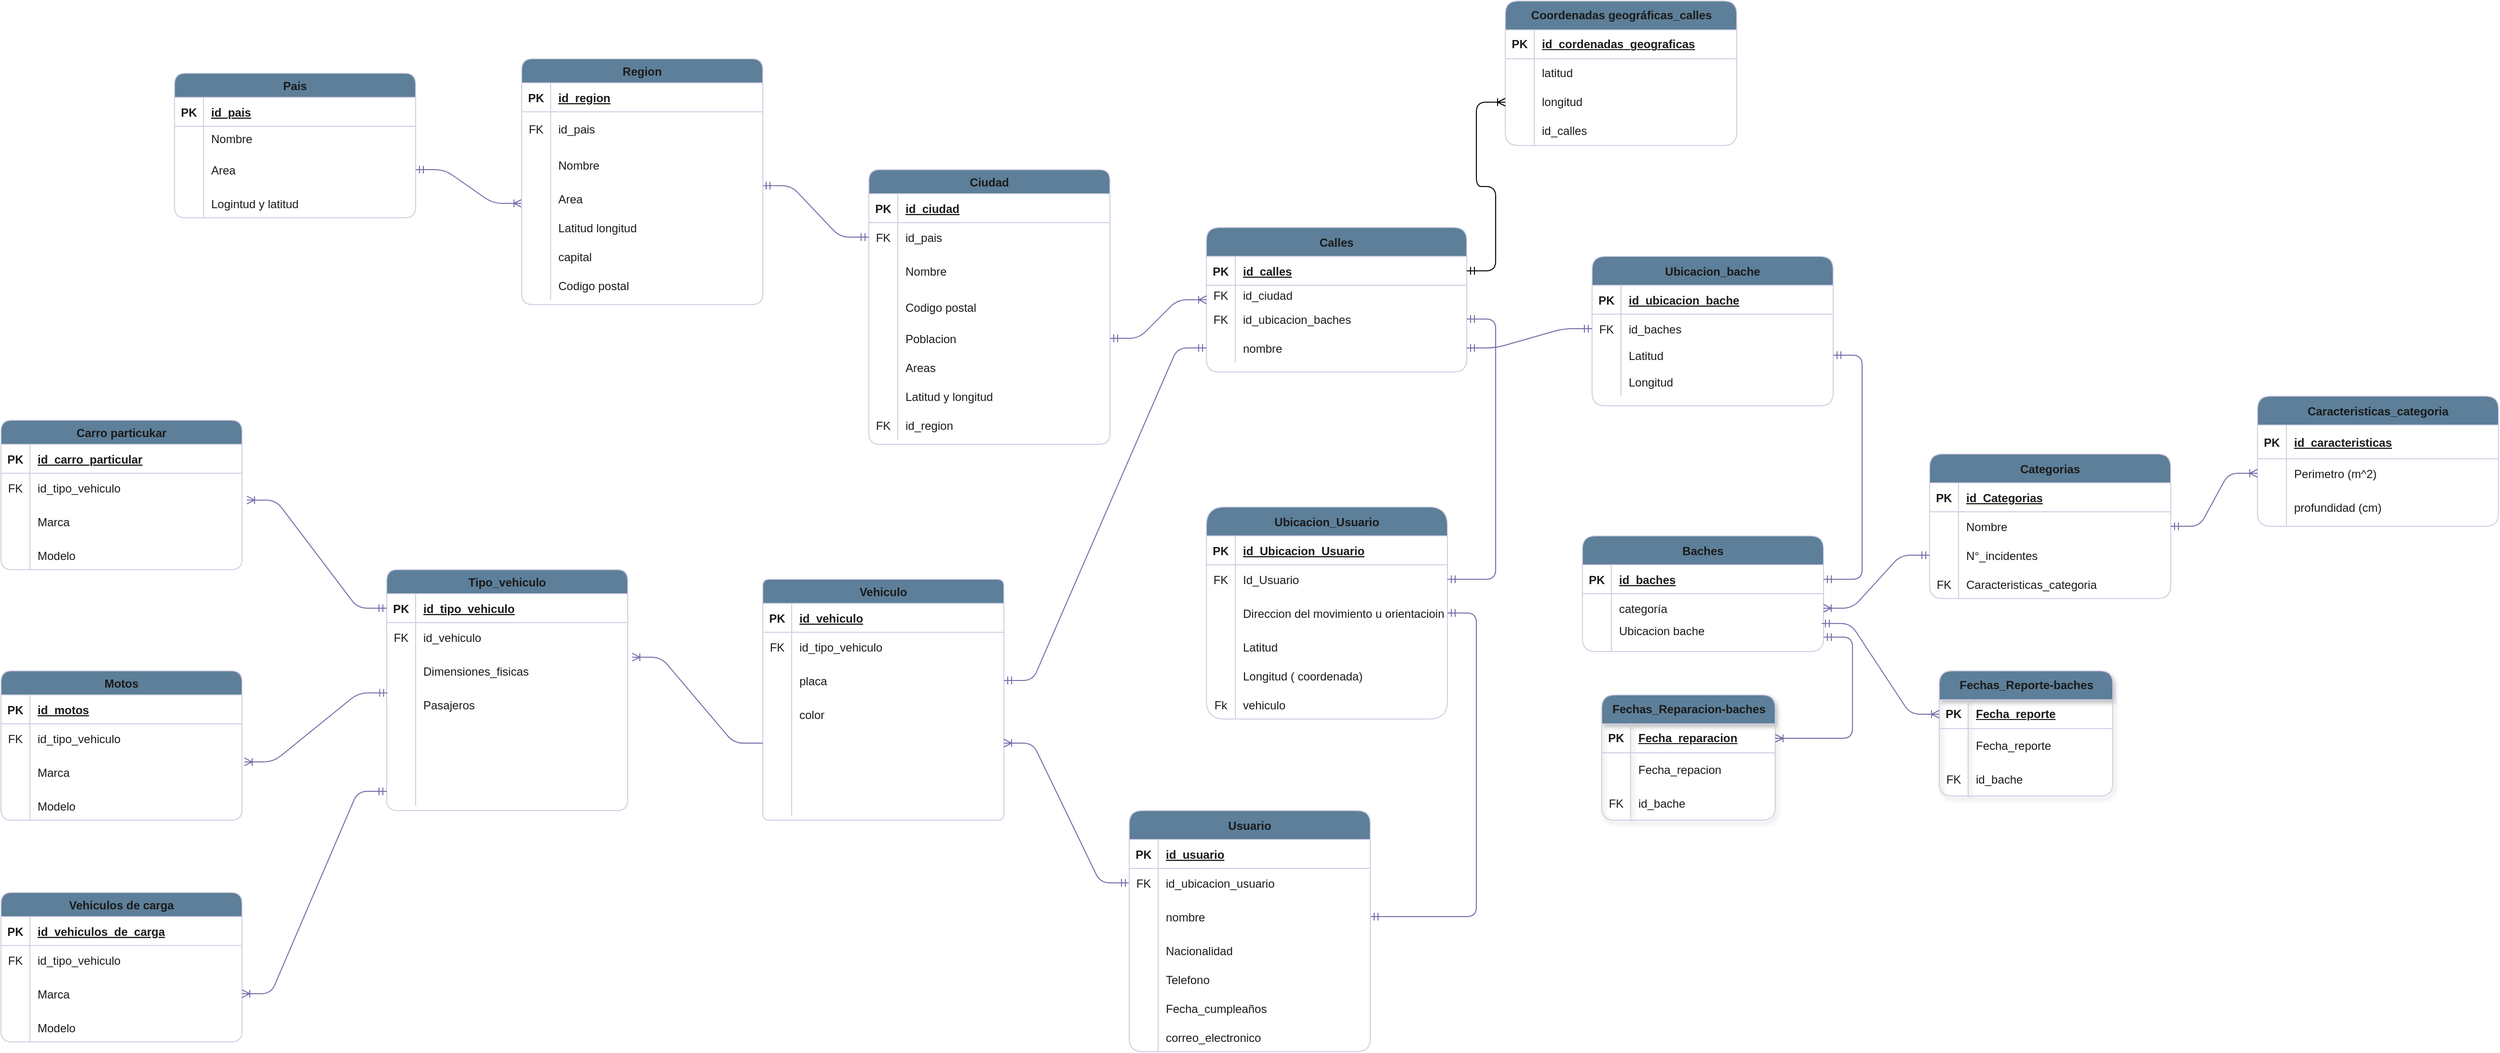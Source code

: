<mxfile version="24.2.3" type="github">
  <diagram name="Página-1" id="GFOVPBs5KzDKJa-naaWK">
    <mxGraphModel dx="2938" dy="1555" grid="1" gridSize="10" guides="1" tooltips="1" connect="1" arrows="1" fold="1" page="1" pageScale="1" pageWidth="827" pageHeight="1169" math="0" shadow="0">
      <root>
        <mxCell id="0" />
        <mxCell id="1" parent="0" />
        <mxCell id="e492R6WcjZTO4kii223Q-1" value="Baches" style="shape=table;startSize=30;container=1;collapsible=1;childLayout=tableLayout;fixedRows=1;rowLines=0;fontStyle=1;align=center;resizeLast=1;labelBackgroundColor=none;rounded=1;fillColor=#5D7F99;strokeColor=#D0CEE2;fontColor=#1A1A1A;" vertex="1" parent="1">
          <mxGeometry x="1810" y="615" width="250" height="120" as="geometry" />
        </mxCell>
        <mxCell id="e492R6WcjZTO4kii223Q-2" value="" style="shape=partialRectangle;collapsible=0;dropTarget=0;pointerEvents=0;fillColor=none;points=[[0,0.5],[1,0.5]];portConstraint=eastwest;top=0;left=0;right=0;bottom=1;labelBackgroundColor=none;rounded=1;strokeColor=#D0CEE2;fontColor=#1A1A1A;" vertex="1" parent="e492R6WcjZTO4kii223Q-1">
          <mxGeometry y="30" width="250" height="30" as="geometry" />
        </mxCell>
        <mxCell id="e492R6WcjZTO4kii223Q-3" value="PK" style="shape=partialRectangle;overflow=hidden;connectable=0;fillColor=none;top=0;left=0;bottom=0;right=0;fontStyle=1;labelBackgroundColor=none;rounded=1;strokeColor=#D0CEE2;fontColor=#1A1A1A;" vertex="1" parent="e492R6WcjZTO4kii223Q-2">
          <mxGeometry width="30" height="30" as="geometry">
            <mxRectangle width="30" height="30" as="alternateBounds" />
          </mxGeometry>
        </mxCell>
        <mxCell id="e492R6WcjZTO4kii223Q-4" value="id_baches" style="shape=partialRectangle;overflow=hidden;connectable=0;fillColor=none;top=0;left=0;bottom=0;right=0;align=left;spacingLeft=6;fontStyle=5;labelBackgroundColor=none;rounded=1;strokeColor=#D0CEE2;fontColor=#1A1A1A;" vertex="1" parent="e492R6WcjZTO4kii223Q-2">
          <mxGeometry x="30" width="220" height="30" as="geometry">
            <mxRectangle width="220" height="30" as="alternateBounds" />
          </mxGeometry>
        </mxCell>
        <mxCell id="e492R6WcjZTO4kii223Q-5" value="" style="shape=partialRectangle;collapsible=0;dropTarget=0;pointerEvents=0;fillColor=none;points=[[0,0.5],[1,0.5]];portConstraint=eastwest;top=0;left=0;right=0;bottom=0;labelBackgroundColor=none;rounded=1;strokeColor=#D0CEE2;fontColor=#1A1A1A;" vertex="1" parent="e492R6WcjZTO4kii223Q-1">
          <mxGeometry y="60" width="250" height="30" as="geometry" />
        </mxCell>
        <mxCell id="e492R6WcjZTO4kii223Q-6" value="" style="shape=partialRectangle;overflow=hidden;connectable=0;fillColor=none;top=0;left=0;bottom=0;right=0;labelBackgroundColor=none;rounded=1;strokeColor=#D0CEE2;fontColor=#1A1A1A;" vertex="1" parent="e492R6WcjZTO4kii223Q-5">
          <mxGeometry width="30" height="30" as="geometry">
            <mxRectangle width="30" height="30" as="alternateBounds" />
          </mxGeometry>
        </mxCell>
        <mxCell id="e492R6WcjZTO4kii223Q-7" value="categoría" style="shape=partialRectangle;overflow=hidden;connectable=0;fillColor=none;top=0;left=0;bottom=0;right=0;align=left;spacingLeft=6;labelBackgroundColor=none;rounded=1;strokeColor=#D0CEE2;fontColor=#1A1A1A;" vertex="1" parent="e492R6WcjZTO4kii223Q-5">
          <mxGeometry x="30" width="220" height="30" as="geometry">
            <mxRectangle width="220" height="30" as="alternateBounds" />
          </mxGeometry>
        </mxCell>
        <mxCell id="e492R6WcjZTO4kii223Q-8" value="" style="shape=partialRectangle;collapsible=0;dropTarget=0;pointerEvents=0;fillColor=none;points=[[0,0.5],[1,0.5]];portConstraint=eastwest;top=0;left=0;right=0;bottom=0;labelBackgroundColor=none;rounded=1;strokeColor=#D0CEE2;fontColor=#1A1A1A;" vertex="1" parent="e492R6WcjZTO4kii223Q-1">
          <mxGeometry y="90" width="250" height="30" as="geometry" />
        </mxCell>
        <mxCell id="e492R6WcjZTO4kii223Q-9" value="" style="shape=partialRectangle;overflow=hidden;connectable=0;fillColor=none;top=0;left=0;bottom=0;right=0;labelBackgroundColor=none;rounded=1;strokeColor=#D0CEE2;fontColor=#1A1A1A;" vertex="1" parent="e492R6WcjZTO4kii223Q-8">
          <mxGeometry width="30" height="30" as="geometry">
            <mxRectangle width="30" height="30" as="alternateBounds" />
          </mxGeometry>
        </mxCell>
        <mxCell id="e492R6WcjZTO4kii223Q-10" value="Ubicacion bache&#xa;" style="shape=partialRectangle;overflow=hidden;connectable=0;fillColor=none;top=0;left=0;bottom=0;right=0;align=left;spacingLeft=6;labelBackgroundColor=none;rounded=1;strokeColor=#D0CEE2;fontColor=#1A1A1A;" vertex="1" parent="e492R6WcjZTO4kii223Q-8">
          <mxGeometry x="30" width="220" height="30" as="geometry">
            <mxRectangle width="220" height="30" as="alternateBounds" />
          </mxGeometry>
        </mxCell>
        <mxCell id="e492R6WcjZTO4kii223Q-17" value="Ubicacion_bache" style="shape=table;startSize=30;container=1;collapsible=1;childLayout=tableLayout;fixedRows=1;rowLines=0;fontStyle=1;align=center;resizeLast=1;labelBackgroundColor=none;rounded=1;fillColor=#5D7F99;strokeColor=#D0CEE2;fontColor=#1A1A1A;" vertex="1" parent="1">
          <mxGeometry x="1820" y="325" width="250" height="155" as="geometry" />
        </mxCell>
        <mxCell id="e492R6WcjZTO4kii223Q-18" value="" style="shape=partialRectangle;collapsible=0;dropTarget=0;pointerEvents=0;fillColor=none;points=[[0,0.5],[1,0.5]];portConstraint=eastwest;top=0;left=0;right=0;bottom=1;labelBackgroundColor=none;rounded=1;strokeColor=#D0CEE2;fontColor=#1A1A1A;" vertex="1" parent="e492R6WcjZTO4kii223Q-17">
          <mxGeometry y="30" width="250" height="30" as="geometry" />
        </mxCell>
        <mxCell id="e492R6WcjZTO4kii223Q-19" value="PK" style="shape=partialRectangle;overflow=hidden;connectable=0;fillColor=none;top=0;left=0;bottom=0;right=0;fontStyle=1;labelBackgroundColor=none;rounded=1;strokeColor=#D0CEE2;fontColor=#1A1A1A;" vertex="1" parent="e492R6WcjZTO4kii223Q-18">
          <mxGeometry width="30" height="30" as="geometry">
            <mxRectangle width="30" height="30" as="alternateBounds" />
          </mxGeometry>
        </mxCell>
        <mxCell id="e492R6WcjZTO4kii223Q-20" value="id_ubicacion_bache" style="shape=partialRectangle;overflow=hidden;connectable=0;fillColor=none;top=0;left=0;bottom=0;right=0;align=left;spacingLeft=6;fontStyle=5;labelBackgroundColor=none;rounded=1;strokeColor=#D0CEE2;fontColor=#1A1A1A;" vertex="1" parent="e492R6WcjZTO4kii223Q-18">
          <mxGeometry x="30" width="220" height="30" as="geometry">
            <mxRectangle width="220" height="30" as="alternateBounds" />
          </mxGeometry>
        </mxCell>
        <mxCell id="e492R6WcjZTO4kii223Q-21" value="" style="shape=partialRectangle;collapsible=0;dropTarget=0;pointerEvents=0;fillColor=none;points=[[0,0.5],[1,0.5]];portConstraint=eastwest;top=0;left=0;right=0;bottom=0;labelBackgroundColor=none;rounded=1;strokeColor=#D0CEE2;fontColor=#1A1A1A;" vertex="1" parent="e492R6WcjZTO4kii223Q-17">
          <mxGeometry y="60" width="250" height="30" as="geometry" />
        </mxCell>
        <mxCell id="e492R6WcjZTO4kii223Q-22" value="FK" style="shape=partialRectangle;overflow=hidden;connectable=0;fillColor=none;top=0;left=0;bottom=0;right=0;labelBackgroundColor=none;rounded=1;strokeColor=#D0CEE2;fontColor=#1A1A1A;" vertex="1" parent="e492R6WcjZTO4kii223Q-21">
          <mxGeometry width="30" height="30" as="geometry">
            <mxRectangle width="30" height="30" as="alternateBounds" />
          </mxGeometry>
        </mxCell>
        <mxCell id="e492R6WcjZTO4kii223Q-23" value="id_baches" style="shape=partialRectangle;overflow=hidden;connectable=0;fillColor=none;top=0;left=0;bottom=0;right=0;align=left;spacingLeft=6;labelBorderColor=none;labelBackgroundColor=none;rounded=1;strokeColor=#D0CEE2;fontColor=#1A1A1A;" vertex="1" parent="e492R6WcjZTO4kii223Q-21">
          <mxGeometry x="30" width="220" height="30" as="geometry">
            <mxRectangle width="220" height="30" as="alternateBounds" />
          </mxGeometry>
        </mxCell>
        <mxCell id="e492R6WcjZTO4kii223Q-24" value="" style="shape=partialRectangle;collapsible=0;dropTarget=0;pointerEvents=0;fillColor=none;points=[[0,0.5],[1,0.5]];portConstraint=eastwest;top=0;left=0;right=0;bottom=0;labelBackgroundColor=none;rounded=1;strokeColor=#D0CEE2;fontColor=#1A1A1A;" vertex="1" parent="e492R6WcjZTO4kii223Q-17">
          <mxGeometry y="90" width="250" height="25" as="geometry" />
        </mxCell>
        <mxCell id="e492R6WcjZTO4kii223Q-25" value="" style="shape=partialRectangle;overflow=hidden;connectable=0;fillColor=none;top=0;left=0;bottom=0;right=0;labelBackgroundColor=none;rounded=1;strokeColor=#D0CEE2;fontColor=#1A1A1A;" vertex="1" parent="e492R6WcjZTO4kii223Q-24">
          <mxGeometry width="30" height="25" as="geometry">
            <mxRectangle width="30" height="25" as="alternateBounds" />
          </mxGeometry>
        </mxCell>
        <mxCell id="e492R6WcjZTO4kii223Q-26" value="Latitud" style="shape=partialRectangle;overflow=hidden;connectable=0;fillColor=none;top=0;left=0;bottom=0;right=0;align=left;spacingLeft=6;labelBackgroundColor=none;rounded=1;strokeColor=#D0CEE2;fontColor=#1A1A1A;" vertex="1" parent="e492R6WcjZTO4kii223Q-24">
          <mxGeometry x="30" width="220" height="25" as="geometry">
            <mxRectangle width="220" height="25" as="alternateBounds" />
          </mxGeometry>
        </mxCell>
        <mxCell id="e492R6WcjZTO4kii223Q-27" value="" style="shape=partialRectangle;collapsible=0;dropTarget=0;pointerEvents=0;fillColor=none;points=[[0,0.5],[1,0.5]];portConstraint=eastwest;top=0;left=0;right=0;bottom=0;labelBackgroundColor=none;rounded=1;strokeColor=#D0CEE2;fontColor=#1A1A1A;" vertex="1" parent="e492R6WcjZTO4kii223Q-17">
          <mxGeometry y="115" width="250" height="30" as="geometry" />
        </mxCell>
        <mxCell id="e492R6WcjZTO4kii223Q-28" value="" style="shape=partialRectangle;overflow=hidden;connectable=0;fillColor=none;top=0;left=0;bottom=0;right=0;labelBackgroundColor=none;rounded=1;strokeColor=#D0CEE2;fontColor=#1A1A1A;" vertex="1" parent="e492R6WcjZTO4kii223Q-27">
          <mxGeometry width="30" height="30" as="geometry">
            <mxRectangle width="30" height="30" as="alternateBounds" />
          </mxGeometry>
        </mxCell>
        <mxCell id="e492R6WcjZTO4kii223Q-29" value="Longitud" style="shape=partialRectangle;overflow=hidden;connectable=0;fillColor=none;top=0;left=0;bottom=0;right=0;align=left;spacingLeft=6;labelBackgroundColor=none;rounded=1;strokeColor=#D0CEE2;fontColor=#1A1A1A;" vertex="1" parent="e492R6WcjZTO4kii223Q-27">
          <mxGeometry x="30" width="220" height="30" as="geometry">
            <mxRectangle width="220" height="30" as="alternateBounds" />
          </mxGeometry>
        </mxCell>
        <mxCell id="e492R6WcjZTO4kii223Q-30" value="Calles" style="shape=table;startSize=30;container=1;collapsible=1;childLayout=tableLayout;fixedRows=1;rowLines=0;fontStyle=1;align=center;resizeLast=1;labelBackgroundColor=none;rounded=1;fillColor=#5D7F99;strokeColor=#D0CEE2;fontColor=#1A1A1A;" vertex="1" parent="1">
          <mxGeometry x="1420" y="295" width="270" height="150" as="geometry" />
        </mxCell>
        <mxCell id="e492R6WcjZTO4kii223Q-31" value="" style="shape=partialRectangle;collapsible=0;dropTarget=0;pointerEvents=0;fillColor=none;points=[[0,0.5],[1,0.5]];portConstraint=eastwest;top=0;left=0;right=0;bottom=1;labelBackgroundColor=none;rounded=1;strokeColor=#D0CEE2;fontColor=#1A1A1A;" vertex="1" parent="e492R6WcjZTO4kii223Q-30">
          <mxGeometry y="30" width="270" height="30" as="geometry" />
        </mxCell>
        <mxCell id="e492R6WcjZTO4kii223Q-32" value="PK" style="shape=partialRectangle;overflow=hidden;connectable=0;fillColor=none;top=0;left=0;bottom=0;right=0;fontStyle=1;labelBackgroundColor=none;rounded=1;strokeColor=#D0CEE2;fontColor=#1A1A1A;" vertex="1" parent="e492R6WcjZTO4kii223Q-31">
          <mxGeometry width="30" height="30" as="geometry">
            <mxRectangle width="30" height="30" as="alternateBounds" />
          </mxGeometry>
        </mxCell>
        <mxCell id="e492R6WcjZTO4kii223Q-33" value="id_calles" style="shape=partialRectangle;overflow=hidden;connectable=0;fillColor=none;top=0;left=0;bottom=0;right=0;align=left;spacingLeft=6;fontStyle=5;labelBackgroundColor=none;rounded=1;strokeColor=#D0CEE2;fontColor=#1A1A1A;" vertex="1" parent="e492R6WcjZTO4kii223Q-31">
          <mxGeometry x="30" width="240" height="30" as="geometry">
            <mxRectangle width="240" height="30" as="alternateBounds" />
          </mxGeometry>
        </mxCell>
        <mxCell id="e492R6WcjZTO4kii223Q-37" value="" style="shape=partialRectangle;collapsible=0;dropTarget=0;pointerEvents=0;fillColor=none;points=[[0,0.5],[1,0.5]];portConstraint=eastwest;top=0;left=0;right=0;bottom=0;labelBackgroundColor=none;rounded=1;strokeColor=#D0CEE2;fontColor=#1A1A1A;" vertex="1" parent="e492R6WcjZTO4kii223Q-30">
          <mxGeometry y="60" width="270" height="20" as="geometry" />
        </mxCell>
        <mxCell id="e492R6WcjZTO4kii223Q-38" value="FK" style="shape=partialRectangle;overflow=hidden;connectable=0;fillColor=none;top=0;left=0;bottom=0;right=0;labelBackgroundColor=none;rounded=1;strokeColor=#D0CEE2;fontColor=#1A1A1A;" vertex="1" parent="e492R6WcjZTO4kii223Q-37">
          <mxGeometry width="30" height="20" as="geometry">
            <mxRectangle width="30" height="20" as="alternateBounds" />
          </mxGeometry>
        </mxCell>
        <mxCell id="e492R6WcjZTO4kii223Q-39" value="id_ciudad" style="shape=partialRectangle;overflow=hidden;connectable=0;fillColor=none;top=0;left=0;bottom=0;right=0;align=left;spacingLeft=6;labelBackgroundColor=none;rounded=1;strokeColor=#D0CEE2;fontColor=#1A1A1A;" vertex="1" parent="e492R6WcjZTO4kii223Q-37">
          <mxGeometry x="30" width="240" height="20" as="geometry">
            <mxRectangle width="240" height="20" as="alternateBounds" />
          </mxGeometry>
        </mxCell>
        <mxCell id="e492R6WcjZTO4kii223Q-40" value="" style="shape=partialRectangle;collapsible=0;dropTarget=0;pointerEvents=0;fillColor=none;points=[[0,0.5],[1,0.5]];portConstraint=eastwest;top=0;left=0;right=0;bottom=0;labelBackgroundColor=none;rounded=1;strokeColor=#D0CEE2;fontColor=#1A1A1A;" vertex="1" parent="e492R6WcjZTO4kii223Q-30">
          <mxGeometry y="80" width="270" height="30" as="geometry" />
        </mxCell>
        <mxCell id="e492R6WcjZTO4kii223Q-41" value="FK" style="shape=partialRectangle;overflow=hidden;connectable=0;fillColor=none;top=0;left=0;bottom=0;right=0;labelBackgroundColor=none;rounded=1;strokeColor=#D0CEE2;fontColor=#1A1A1A;" vertex="1" parent="e492R6WcjZTO4kii223Q-40">
          <mxGeometry width="30" height="30" as="geometry">
            <mxRectangle width="30" height="30" as="alternateBounds" />
          </mxGeometry>
        </mxCell>
        <mxCell id="e492R6WcjZTO4kii223Q-42" value="id_ubicacion_baches" style="shape=partialRectangle;overflow=hidden;connectable=0;fillColor=none;top=0;left=0;bottom=0;right=0;align=left;spacingLeft=6;verticalAlign=middle;noLabel=0;labelBackgroundColor=none;rounded=1;strokeColor=#D0CEE2;fontColor=#1A1A1A;" vertex="1" parent="e492R6WcjZTO4kii223Q-40">
          <mxGeometry x="30" width="240" height="30" as="geometry">
            <mxRectangle width="240" height="30" as="alternateBounds" />
          </mxGeometry>
        </mxCell>
        <mxCell id="e492R6WcjZTO4kii223Q-43" value="" style="shape=partialRectangle;collapsible=0;dropTarget=0;pointerEvents=0;fillColor=none;points=[[0,0.5],[1,0.5]];portConstraint=eastwest;top=0;left=0;right=0;bottom=0;labelBackgroundColor=none;rounded=1;strokeColor=#D0CEE2;fontColor=#1A1A1A;" vertex="1" parent="e492R6WcjZTO4kii223Q-30">
          <mxGeometry y="110" width="270" height="30" as="geometry" />
        </mxCell>
        <mxCell id="e492R6WcjZTO4kii223Q-44" value="" style="shape=partialRectangle;overflow=hidden;connectable=0;fillColor=none;top=0;left=0;bottom=0;right=0;labelBackgroundColor=none;rounded=1;strokeColor=#D0CEE2;fontColor=#1A1A1A;" vertex="1" parent="e492R6WcjZTO4kii223Q-43">
          <mxGeometry width="30" height="30" as="geometry">
            <mxRectangle width="30" height="30" as="alternateBounds" />
          </mxGeometry>
        </mxCell>
        <mxCell id="e492R6WcjZTO4kii223Q-45" value="nombre" style="shape=partialRectangle;overflow=hidden;connectable=0;fillColor=none;top=0;left=0;bottom=0;right=0;align=left;spacingLeft=6;labelBackgroundColor=none;rounded=1;strokeColor=#D0CEE2;fontColor=#1A1A1A;" vertex="1" parent="e492R6WcjZTO4kii223Q-43">
          <mxGeometry x="30" width="240" height="30" as="geometry">
            <mxRectangle width="240" height="30" as="alternateBounds" />
          </mxGeometry>
        </mxCell>
        <mxCell id="e492R6WcjZTO4kii223Q-46" value="Categorias" style="shape=table;startSize=30;container=1;collapsible=1;childLayout=tableLayout;fixedRows=1;rowLines=0;fontStyle=1;align=center;resizeLast=1;labelBackgroundColor=none;rounded=1;fillColor=#5D7F99;strokeColor=#D0CEE2;fontColor=#1A1A1A;" vertex="1" parent="1">
          <mxGeometry x="2170" y="530" width="250" height="150" as="geometry" />
        </mxCell>
        <mxCell id="e492R6WcjZTO4kii223Q-47" value="" style="shape=partialRectangle;collapsible=0;dropTarget=0;pointerEvents=0;fillColor=none;points=[[0,0.5],[1,0.5]];portConstraint=eastwest;top=0;left=0;right=0;bottom=1;labelBackgroundColor=none;rounded=1;strokeColor=#D0CEE2;fontColor=#1A1A1A;" vertex="1" parent="e492R6WcjZTO4kii223Q-46">
          <mxGeometry y="30" width="250" height="30" as="geometry" />
        </mxCell>
        <mxCell id="e492R6WcjZTO4kii223Q-48" value="PK" style="shape=partialRectangle;overflow=hidden;connectable=0;fillColor=none;top=0;left=0;bottom=0;right=0;fontStyle=1;labelBackgroundColor=none;rounded=1;strokeColor=#D0CEE2;fontColor=#1A1A1A;" vertex="1" parent="e492R6WcjZTO4kii223Q-47">
          <mxGeometry width="30" height="30" as="geometry">
            <mxRectangle width="30" height="30" as="alternateBounds" />
          </mxGeometry>
        </mxCell>
        <mxCell id="e492R6WcjZTO4kii223Q-49" value="id_Categorias" style="shape=partialRectangle;overflow=hidden;connectable=0;fillColor=none;top=0;left=0;bottom=0;right=0;align=left;spacingLeft=6;fontStyle=5;labelBackgroundColor=none;rounded=1;strokeColor=#D0CEE2;fontColor=#1A1A1A;" vertex="1" parent="e492R6WcjZTO4kii223Q-47">
          <mxGeometry x="30" width="220" height="30" as="geometry">
            <mxRectangle width="220" height="30" as="alternateBounds" />
          </mxGeometry>
        </mxCell>
        <mxCell id="e492R6WcjZTO4kii223Q-50" value="" style="shape=partialRectangle;collapsible=0;dropTarget=0;pointerEvents=0;fillColor=none;points=[[0,0.5],[1,0.5]];portConstraint=eastwest;top=0;left=0;right=0;bottom=0;labelBackgroundColor=none;rounded=1;strokeColor=#D0CEE2;fontColor=#1A1A1A;" vertex="1" parent="e492R6WcjZTO4kii223Q-46">
          <mxGeometry y="60" width="250" height="30" as="geometry" />
        </mxCell>
        <mxCell id="e492R6WcjZTO4kii223Q-51" value="" style="shape=partialRectangle;overflow=hidden;connectable=0;fillColor=none;top=0;left=0;bottom=0;right=0;labelBackgroundColor=none;rounded=1;strokeColor=#D0CEE2;fontColor=#1A1A1A;" vertex="1" parent="e492R6WcjZTO4kii223Q-50">
          <mxGeometry width="30" height="30" as="geometry">
            <mxRectangle width="30" height="30" as="alternateBounds" />
          </mxGeometry>
        </mxCell>
        <mxCell id="e492R6WcjZTO4kii223Q-52" value="Nombre" style="shape=partialRectangle;overflow=hidden;connectable=0;fillColor=none;top=0;left=0;bottom=0;right=0;align=left;spacingLeft=6;labelBackgroundColor=none;rounded=1;strokeColor=#D0CEE2;fontColor=#1A1A1A;" vertex="1" parent="e492R6WcjZTO4kii223Q-50">
          <mxGeometry x="30" width="220" height="30" as="geometry">
            <mxRectangle width="220" height="30" as="alternateBounds" />
          </mxGeometry>
        </mxCell>
        <mxCell id="e492R6WcjZTO4kii223Q-56" value="" style="shape=partialRectangle;collapsible=0;dropTarget=0;pointerEvents=0;fillColor=none;points=[[0,0.5],[1,0.5]];portConstraint=eastwest;top=0;left=0;right=0;bottom=0;labelBackgroundColor=none;rounded=1;strokeColor=#D0CEE2;fontColor=#1A1A1A;" vertex="1" parent="e492R6WcjZTO4kii223Q-46">
          <mxGeometry y="90" width="250" height="30" as="geometry" />
        </mxCell>
        <mxCell id="e492R6WcjZTO4kii223Q-57" value="" style="shape=partialRectangle;overflow=hidden;connectable=0;fillColor=none;top=0;left=0;bottom=0;right=0;labelBackgroundColor=none;rounded=1;strokeColor=#D0CEE2;fontColor=#1A1A1A;" vertex="1" parent="e492R6WcjZTO4kii223Q-56">
          <mxGeometry width="30" height="30" as="geometry">
            <mxRectangle width="30" height="30" as="alternateBounds" />
          </mxGeometry>
        </mxCell>
        <mxCell id="e492R6WcjZTO4kii223Q-58" value="N°_incidentes" style="shape=partialRectangle;overflow=hidden;connectable=0;fillColor=none;top=0;left=0;bottom=0;right=0;align=left;spacingLeft=6;labelBackgroundColor=none;rounded=1;strokeColor=#D0CEE2;fontColor=#1A1A1A;" vertex="1" parent="e492R6WcjZTO4kii223Q-56">
          <mxGeometry x="30" width="220" height="30" as="geometry">
            <mxRectangle width="220" height="30" as="alternateBounds" />
          </mxGeometry>
        </mxCell>
        <mxCell id="e492R6WcjZTO4kii223Q-348" value="" style="shape=partialRectangle;collapsible=0;dropTarget=0;pointerEvents=0;fillColor=none;points=[[0,0.5],[1,0.5]];portConstraint=eastwest;top=0;left=0;right=0;bottom=0;labelBackgroundColor=none;rounded=1;strokeColor=#D0CEE2;fontColor=#1A1A1A;" vertex="1" parent="e492R6WcjZTO4kii223Q-46">
          <mxGeometry y="120" width="250" height="30" as="geometry" />
        </mxCell>
        <mxCell id="e492R6WcjZTO4kii223Q-349" value="FK" style="shape=partialRectangle;overflow=hidden;connectable=0;fillColor=none;top=0;left=0;bottom=0;right=0;labelBackgroundColor=none;rounded=1;strokeColor=#D0CEE2;fontColor=#1A1A1A;" vertex="1" parent="e492R6WcjZTO4kii223Q-348">
          <mxGeometry width="30" height="30" as="geometry">
            <mxRectangle width="30" height="30" as="alternateBounds" />
          </mxGeometry>
        </mxCell>
        <mxCell id="e492R6WcjZTO4kii223Q-350" value="Caracteristicas_categoria" style="shape=partialRectangle;overflow=hidden;connectable=0;fillColor=none;top=0;left=0;bottom=0;right=0;align=left;spacingLeft=6;labelBackgroundColor=none;rounded=1;strokeColor=#D0CEE2;fontColor=#1A1A1A;" vertex="1" parent="e492R6WcjZTO4kii223Q-348">
          <mxGeometry x="30" width="220" height="30" as="geometry">
            <mxRectangle width="220" height="30" as="alternateBounds" />
          </mxGeometry>
        </mxCell>
        <mxCell id="e492R6WcjZTO4kii223Q-65" value="" style="edgeStyle=entityRelationEdgeStyle;fontSize=12;html=1;endArrow=ERoneToMany;startArrow=ERmandOne;rounded=1;exitX=0;exitY=0.5;exitDx=0;exitDy=0;entryX=1;entryY=0.5;entryDx=0;entryDy=0;labelBackgroundColor=none;fontColor=default;strokeColor=#736CA8;" edge="1" parent="1" source="e492R6WcjZTO4kii223Q-56" target="e492R6WcjZTO4kii223Q-5">
          <mxGeometry width="100" height="100" relative="1" as="geometry">
            <mxPoint x="2160" y="680" as="sourcePoint" />
            <mxPoint x="2110" y="485" as="targetPoint" />
          </mxGeometry>
        </mxCell>
        <mxCell id="e492R6WcjZTO4kii223Q-66" value="Ubicacion_Usuario" style="shape=table;startSize=30;container=1;collapsible=1;childLayout=tableLayout;fixedRows=1;rowLines=0;fontStyle=1;align=center;resizeLast=1;labelBackgroundColor=none;rounded=1;fillColor=#5D7F99;strokeColor=#D0CEE2;fontColor=#1A1A1A;arcSize=21;" vertex="1" parent="1">
          <mxGeometry x="1420" y="585" width="250" height="220" as="geometry" />
        </mxCell>
        <mxCell id="e492R6WcjZTO4kii223Q-67" value="" style="shape=partialRectangle;collapsible=0;dropTarget=0;pointerEvents=0;fillColor=none;points=[[0,0.5],[1,0.5]];portConstraint=eastwest;top=0;left=0;right=0;bottom=1;labelBackgroundColor=none;rounded=1;strokeColor=#D0CEE2;fontColor=#1A1A1A;" vertex="1" parent="e492R6WcjZTO4kii223Q-66">
          <mxGeometry y="30" width="250" height="30" as="geometry" />
        </mxCell>
        <mxCell id="e492R6WcjZTO4kii223Q-68" value="PK" style="shape=partialRectangle;overflow=hidden;connectable=0;fillColor=none;top=0;left=0;bottom=0;right=0;fontStyle=1;labelBackgroundColor=none;rounded=1;strokeColor=#D0CEE2;fontColor=#1A1A1A;" vertex="1" parent="e492R6WcjZTO4kii223Q-67">
          <mxGeometry width="30" height="30" as="geometry">
            <mxRectangle width="30" height="30" as="alternateBounds" />
          </mxGeometry>
        </mxCell>
        <mxCell id="e492R6WcjZTO4kii223Q-69" value="id_Ubicacion_Usuario" style="shape=partialRectangle;overflow=hidden;connectable=0;fillColor=none;top=0;left=0;bottom=0;right=0;align=left;spacingLeft=6;fontStyle=5;labelBackgroundColor=none;rounded=1;strokeColor=#D0CEE2;fontColor=#1A1A1A;" vertex="1" parent="e492R6WcjZTO4kii223Q-67">
          <mxGeometry x="30" width="220" height="30" as="geometry">
            <mxRectangle width="220" height="30" as="alternateBounds" />
          </mxGeometry>
        </mxCell>
        <mxCell id="e492R6WcjZTO4kii223Q-70" value="" style="shape=partialRectangle;collapsible=0;dropTarget=0;pointerEvents=0;fillColor=none;points=[[0,0.5],[1,0.5]];portConstraint=eastwest;top=0;left=0;right=0;bottom=0;labelBackgroundColor=none;rounded=1;strokeColor=#D0CEE2;fontColor=#1A1A1A;" vertex="1" parent="e492R6WcjZTO4kii223Q-66">
          <mxGeometry y="60" width="250" height="30" as="geometry" />
        </mxCell>
        <mxCell id="e492R6WcjZTO4kii223Q-71" value="FK" style="shape=partialRectangle;overflow=hidden;connectable=0;fillColor=none;top=0;left=0;bottom=0;right=0;labelBackgroundColor=none;rounded=1;strokeColor=#D0CEE2;fontColor=#1A1A1A;" vertex="1" parent="e492R6WcjZTO4kii223Q-70">
          <mxGeometry width="30" height="30" as="geometry">
            <mxRectangle width="30" height="30" as="alternateBounds" />
          </mxGeometry>
        </mxCell>
        <mxCell id="e492R6WcjZTO4kii223Q-72" value="Id_Usuario" style="shape=partialRectangle;overflow=hidden;connectable=0;fillColor=none;top=0;left=0;bottom=0;right=0;align=left;spacingLeft=6;labelBackgroundColor=none;rounded=1;strokeColor=#D0CEE2;fontColor=#1A1A1A;" vertex="1" parent="e492R6WcjZTO4kii223Q-70">
          <mxGeometry x="30" width="220" height="30" as="geometry">
            <mxRectangle width="220" height="30" as="alternateBounds" />
          </mxGeometry>
        </mxCell>
        <mxCell id="e492R6WcjZTO4kii223Q-73" value="" style="shape=partialRectangle;collapsible=0;dropTarget=0;pointerEvents=0;fillColor=none;points=[[0,0.5],[1,0.5]];portConstraint=eastwest;top=0;left=0;right=0;bottom=0;labelBackgroundColor=none;rounded=1;strokeColor=#D0CEE2;fontColor=#1A1A1A;" vertex="1" parent="e492R6WcjZTO4kii223Q-66">
          <mxGeometry y="90" width="250" height="40" as="geometry" />
        </mxCell>
        <mxCell id="e492R6WcjZTO4kii223Q-74" value="" style="shape=partialRectangle;overflow=hidden;connectable=0;fillColor=none;top=0;left=0;bottom=0;right=0;labelBackgroundColor=none;rounded=1;strokeColor=#D0CEE2;fontColor=#1A1A1A;" vertex="1" parent="e492R6WcjZTO4kii223Q-73">
          <mxGeometry width="30" height="40" as="geometry">
            <mxRectangle width="30" height="40" as="alternateBounds" />
          </mxGeometry>
        </mxCell>
        <mxCell id="e492R6WcjZTO4kii223Q-75" value="Direccion del movimiento u orientacioin" style="shape=partialRectangle;overflow=hidden;connectable=0;fillColor=none;top=0;left=0;bottom=0;right=0;align=left;spacingLeft=6;labelBackgroundColor=none;rounded=1;strokeColor=#D0CEE2;fontColor=#1A1A1A;" vertex="1" parent="e492R6WcjZTO4kii223Q-73">
          <mxGeometry x="30" width="220" height="40" as="geometry">
            <mxRectangle width="220" height="40" as="alternateBounds" />
          </mxGeometry>
        </mxCell>
        <mxCell id="e492R6WcjZTO4kii223Q-76" value="" style="shape=partialRectangle;collapsible=0;dropTarget=0;pointerEvents=0;fillColor=none;points=[[0,0.5],[1,0.5]];portConstraint=eastwest;top=0;left=0;right=0;bottom=0;labelBackgroundColor=none;rounded=1;strokeColor=#D0CEE2;fontColor=#1A1A1A;" vertex="1" parent="e492R6WcjZTO4kii223Q-66">
          <mxGeometry y="130" width="250" height="30" as="geometry" />
        </mxCell>
        <mxCell id="e492R6WcjZTO4kii223Q-77" value="" style="shape=partialRectangle;overflow=hidden;connectable=0;fillColor=none;top=0;left=0;bottom=0;right=0;labelBackgroundColor=none;rounded=1;strokeColor=#D0CEE2;fontColor=#1A1A1A;" vertex="1" parent="e492R6WcjZTO4kii223Q-76">
          <mxGeometry width="30" height="30" as="geometry">
            <mxRectangle width="30" height="30" as="alternateBounds" />
          </mxGeometry>
        </mxCell>
        <mxCell id="e492R6WcjZTO4kii223Q-78" value="Latitud " style="shape=partialRectangle;overflow=hidden;connectable=0;fillColor=none;top=0;left=0;bottom=0;right=0;align=left;spacingLeft=6;labelBackgroundColor=none;rounded=1;strokeColor=#D0CEE2;fontColor=#1A1A1A;" vertex="1" parent="e492R6WcjZTO4kii223Q-76">
          <mxGeometry x="30" width="220" height="30" as="geometry">
            <mxRectangle width="220" height="30" as="alternateBounds" />
          </mxGeometry>
        </mxCell>
        <mxCell id="e492R6WcjZTO4kii223Q-79" value="" style="shape=partialRectangle;collapsible=0;dropTarget=0;pointerEvents=0;fillColor=none;points=[[0,0.5],[1,0.5]];portConstraint=eastwest;top=0;left=0;right=0;bottom=0;labelBackgroundColor=none;rounded=1;strokeColor=#D0CEE2;fontColor=#1A1A1A;" vertex="1" parent="e492R6WcjZTO4kii223Q-66">
          <mxGeometry y="160" width="250" height="30" as="geometry" />
        </mxCell>
        <mxCell id="e492R6WcjZTO4kii223Q-80" value="" style="shape=partialRectangle;overflow=hidden;connectable=0;fillColor=none;top=0;left=0;bottom=0;right=0;labelBackgroundColor=none;rounded=1;strokeColor=#D0CEE2;fontColor=#1A1A1A;" vertex="1" parent="e492R6WcjZTO4kii223Q-79">
          <mxGeometry width="30" height="30" as="geometry">
            <mxRectangle width="30" height="30" as="alternateBounds" />
          </mxGeometry>
        </mxCell>
        <mxCell id="e492R6WcjZTO4kii223Q-81" value="Longitud ( coordenada)" style="shape=partialRectangle;overflow=hidden;connectable=0;fillColor=none;top=0;left=0;bottom=0;right=0;align=left;spacingLeft=6;labelBackgroundColor=none;rounded=1;strokeColor=#D0CEE2;fontColor=#1A1A1A;" vertex="1" parent="e492R6WcjZTO4kii223Q-79">
          <mxGeometry x="30" width="220" height="30" as="geometry">
            <mxRectangle width="220" height="30" as="alternateBounds" />
          </mxGeometry>
        </mxCell>
        <mxCell id="e492R6WcjZTO4kii223Q-82" value="" style="shape=partialRectangle;collapsible=0;dropTarget=0;pointerEvents=0;fillColor=none;points=[[0,0.5],[1,0.5]];portConstraint=eastwest;top=0;left=0;right=0;bottom=0;labelBackgroundColor=none;rounded=1;strokeColor=#D0CEE2;fontColor=#1A1A1A;" vertex="1" parent="e492R6WcjZTO4kii223Q-66">
          <mxGeometry y="190" width="250" height="30" as="geometry" />
        </mxCell>
        <mxCell id="e492R6WcjZTO4kii223Q-83" value="Fk" style="shape=partialRectangle;overflow=hidden;connectable=0;fillColor=none;top=0;left=0;bottom=0;right=0;labelBackgroundColor=none;rounded=1;strokeColor=#D0CEE2;fontColor=#1A1A1A;" vertex="1" parent="e492R6WcjZTO4kii223Q-82">
          <mxGeometry width="30" height="30" as="geometry">
            <mxRectangle width="30" height="30" as="alternateBounds" />
          </mxGeometry>
        </mxCell>
        <mxCell id="e492R6WcjZTO4kii223Q-84" value="vehiculo" style="shape=partialRectangle;overflow=hidden;connectable=0;fillColor=none;top=0;left=0;bottom=0;right=0;align=left;spacingLeft=6;labelBackgroundColor=none;rounded=1;strokeColor=#D0CEE2;fontColor=#1A1A1A;" vertex="1" parent="e492R6WcjZTO4kii223Q-82">
          <mxGeometry x="30" width="220" height="30" as="geometry">
            <mxRectangle width="220" height="30" as="alternateBounds" />
          </mxGeometry>
        </mxCell>
        <mxCell id="e492R6WcjZTO4kii223Q-85" value="" style="edgeStyle=entityRelationEdgeStyle;fontSize=12;html=1;endArrow=ERmandOne;startArrow=ERmandOne;rounded=1;exitX=1;exitY=0.5;exitDx=0;exitDy=0;labelBackgroundColor=none;fontColor=default;strokeColor=#736CA8;" edge="1" parent="1" source="e492R6WcjZTO4kii223Q-2" target="e492R6WcjZTO4kii223Q-24">
          <mxGeometry width="100" height="100" relative="1" as="geometry">
            <mxPoint x="2090" y="565" as="sourcePoint" />
            <mxPoint x="2130" y="425" as="targetPoint" />
            <Array as="points">
              <mxPoint x="2110" y="495" />
            </Array>
          </mxGeometry>
        </mxCell>
        <mxCell id="e492R6WcjZTO4kii223Q-86" value="" style="edgeStyle=entityRelationEdgeStyle;fontSize=12;html=1;endArrow=ERmandOne;startArrow=ERmandOne;rounded=1;entryX=0;entryY=0.5;entryDx=0;entryDy=0;exitX=1;exitY=0.5;exitDx=0;exitDy=0;labelBackgroundColor=none;fontColor=default;strokeColor=#736CA8;" edge="1" parent="1" target="e492R6WcjZTO4kii223Q-21">
          <mxGeometry width="100" height="100" relative="1" as="geometry">
            <mxPoint x="1690" y="420" as="sourcePoint" />
            <mxPoint x="1740" y="545" as="targetPoint" />
          </mxGeometry>
        </mxCell>
        <mxCell id="e492R6WcjZTO4kii223Q-105" value="" style="edgeStyle=entityRelationEdgeStyle;fontSize=12;html=1;endArrow=ERmandOne;startArrow=ERmandOne;rounded=1;exitX=1;exitY=0.5;exitDx=0;exitDy=0;labelBackgroundColor=none;fontColor=default;strokeColor=#736CA8;" edge="1" parent="1" source="e492R6WcjZTO4kii223Q-70" target="e492R6WcjZTO4kii223Q-40">
          <mxGeometry width="100" height="100" relative="1" as="geometry">
            <mxPoint x="1590" y="665" as="sourcePoint" />
            <mxPoint x="1690" y="565" as="targetPoint" />
          </mxGeometry>
        </mxCell>
        <mxCell id="e492R6WcjZTO4kii223Q-106" value="Ciudad" style="shape=table;startSize=25;container=1;collapsible=1;childLayout=tableLayout;fixedRows=1;rowLines=0;fontStyle=1;align=center;resizeLast=1;labelBackgroundColor=none;rounded=1;fillColor=#5D7F99;strokeColor=#D0CEE2;fontColor=#1A1A1A;" vertex="1" parent="1">
          <mxGeometry x="1070" y="235" width="250" height="285" as="geometry" />
        </mxCell>
        <mxCell id="e492R6WcjZTO4kii223Q-107" value="" style="shape=partialRectangle;collapsible=0;dropTarget=0;pointerEvents=0;fillColor=none;points=[[0,0.5],[1,0.5]];portConstraint=eastwest;top=0;left=0;right=0;bottom=1;labelBackgroundColor=none;rounded=1;strokeColor=#D0CEE2;fontColor=#1A1A1A;" vertex="1" parent="e492R6WcjZTO4kii223Q-106">
          <mxGeometry y="25" width="250" height="30" as="geometry" />
        </mxCell>
        <mxCell id="e492R6WcjZTO4kii223Q-108" value="PK" style="shape=partialRectangle;overflow=hidden;connectable=0;fillColor=none;top=0;left=0;bottom=0;right=0;fontStyle=1;labelBackgroundColor=none;rounded=1;strokeColor=#D0CEE2;fontColor=#1A1A1A;" vertex="1" parent="e492R6WcjZTO4kii223Q-107">
          <mxGeometry width="30" height="30" as="geometry">
            <mxRectangle width="30" height="30" as="alternateBounds" />
          </mxGeometry>
        </mxCell>
        <mxCell id="e492R6WcjZTO4kii223Q-109" value="id_ciudad" style="shape=partialRectangle;overflow=hidden;connectable=0;fillColor=none;top=0;left=0;bottom=0;right=0;align=left;spacingLeft=6;fontStyle=5;labelBackgroundColor=none;rounded=1;strokeColor=#D0CEE2;fontColor=#1A1A1A;" vertex="1" parent="e492R6WcjZTO4kii223Q-107">
          <mxGeometry x="30" width="220" height="30" as="geometry">
            <mxRectangle width="220" height="30" as="alternateBounds" />
          </mxGeometry>
        </mxCell>
        <mxCell id="e492R6WcjZTO4kii223Q-110" value="" style="shape=partialRectangle;collapsible=0;dropTarget=0;pointerEvents=0;fillColor=none;points=[[0,0.5],[1,0.5]];portConstraint=eastwest;top=0;left=0;right=0;bottom=0;labelBackgroundColor=none;rounded=1;strokeColor=#D0CEE2;fontColor=#1A1A1A;" vertex="1" parent="e492R6WcjZTO4kii223Q-106">
          <mxGeometry y="55" width="250" height="30" as="geometry" />
        </mxCell>
        <mxCell id="e492R6WcjZTO4kii223Q-111" value="FK" style="shape=partialRectangle;overflow=hidden;connectable=0;fillColor=none;top=0;left=0;bottom=0;right=0;labelBackgroundColor=none;rounded=1;strokeColor=#D0CEE2;fontColor=#1A1A1A;" vertex="1" parent="e492R6WcjZTO4kii223Q-110">
          <mxGeometry width="30" height="30" as="geometry">
            <mxRectangle width="30" height="30" as="alternateBounds" />
          </mxGeometry>
        </mxCell>
        <mxCell id="e492R6WcjZTO4kii223Q-112" value="id_pais" style="shape=partialRectangle;overflow=hidden;connectable=0;fillColor=none;top=0;left=0;bottom=0;right=0;align=left;spacingLeft=6;labelBackgroundColor=none;rounded=1;strokeColor=#D0CEE2;fontColor=#1A1A1A;" vertex="1" parent="e492R6WcjZTO4kii223Q-110">
          <mxGeometry x="30" width="220" height="30" as="geometry">
            <mxRectangle width="220" height="30" as="alternateBounds" />
          </mxGeometry>
        </mxCell>
        <mxCell id="e492R6WcjZTO4kii223Q-113" value="" style="shape=partialRectangle;collapsible=0;dropTarget=0;pointerEvents=0;fillColor=none;points=[[0,0.5],[1,0.5]];portConstraint=eastwest;top=0;left=0;right=0;bottom=0;labelBackgroundColor=none;rounded=1;strokeColor=#D0CEE2;fontColor=#1A1A1A;" vertex="1" parent="e492R6WcjZTO4kii223Q-106">
          <mxGeometry y="85" width="250" height="40" as="geometry" />
        </mxCell>
        <mxCell id="e492R6WcjZTO4kii223Q-114" value="" style="shape=partialRectangle;overflow=hidden;connectable=0;fillColor=none;top=0;left=0;bottom=0;right=0;labelBackgroundColor=none;rounded=1;strokeColor=#D0CEE2;fontColor=#1A1A1A;" vertex="1" parent="e492R6WcjZTO4kii223Q-113">
          <mxGeometry width="30" height="40" as="geometry">
            <mxRectangle width="30" height="40" as="alternateBounds" />
          </mxGeometry>
        </mxCell>
        <mxCell id="e492R6WcjZTO4kii223Q-115" value="Nombre" style="shape=partialRectangle;overflow=hidden;connectable=0;fillColor=none;top=0;left=0;bottom=0;right=0;align=left;spacingLeft=6;labelBackgroundColor=none;rounded=1;strokeColor=#D0CEE2;fontColor=#1A1A1A;" vertex="1" parent="e492R6WcjZTO4kii223Q-113">
          <mxGeometry x="30" width="220" height="40" as="geometry">
            <mxRectangle width="220" height="40" as="alternateBounds" />
          </mxGeometry>
        </mxCell>
        <mxCell id="e492R6WcjZTO4kii223Q-116" value="" style="shape=partialRectangle;collapsible=0;dropTarget=0;pointerEvents=0;fillColor=none;points=[[0,0.5],[1,0.5]];portConstraint=eastwest;top=0;left=0;right=0;bottom=0;labelBackgroundColor=none;rounded=1;strokeColor=#D0CEE2;fontColor=#1A1A1A;" vertex="1" parent="e492R6WcjZTO4kii223Q-106">
          <mxGeometry y="125" width="250" height="35" as="geometry" />
        </mxCell>
        <mxCell id="e492R6WcjZTO4kii223Q-117" value="" style="shape=partialRectangle;overflow=hidden;connectable=0;fillColor=none;top=0;left=0;bottom=0;right=0;labelBackgroundColor=none;rounded=1;strokeColor=#D0CEE2;fontColor=#1A1A1A;" vertex="1" parent="e492R6WcjZTO4kii223Q-116">
          <mxGeometry width="30" height="35" as="geometry">
            <mxRectangle width="30" height="35" as="alternateBounds" />
          </mxGeometry>
        </mxCell>
        <mxCell id="e492R6WcjZTO4kii223Q-118" value="Codigo postal" style="shape=partialRectangle;overflow=hidden;connectable=0;fillColor=none;top=0;left=0;bottom=0;right=0;align=left;spacingLeft=6;labelBackgroundColor=none;rounded=1;strokeColor=#D0CEE2;fontColor=#1A1A1A;" vertex="1" parent="e492R6WcjZTO4kii223Q-116">
          <mxGeometry x="30" width="220" height="35" as="geometry">
            <mxRectangle width="220" height="35" as="alternateBounds" />
          </mxGeometry>
        </mxCell>
        <mxCell id="e492R6WcjZTO4kii223Q-119" value="" style="shape=partialRectangle;collapsible=0;dropTarget=0;pointerEvents=0;fillColor=none;points=[[0,0.5],[1,0.5]];portConstraint=eastwest;top=0;left=0;right=0;bottom=0;labelBackgroundColor=none;rounded=1;strokeColor=#D0CEE2;fontColor=#1A1A1A;" vertex="1" parent="e492R6WcjZTO4kii223Q-106">
          <mxGeometry y="160" width="250" height="30" as="geometry" />
        </mxCell>
        <mxCell id="e492R6WcjZTO4kii223Q-120" value="" style="shape=partialRectangle;overflow=hidden;connectable=0;fillColor=none;top=0;left=0;bottom=0;right=0;labelBackgroundColor=none;rounded=1;strokeColor=#D0CEE2;fontColor=#1A1A1A;" vertex="1" parent="e492R6WcjZTO4kii223Q-119">
          <mxGeometry width="30" height="30" as="geometry">
            <mxRectangle width="30" height="30" as="alternateBounds" />
          </mxGeometry>
        </mxCell>
        <mxCell id="e492R6WcjZTO4kii223Q-121" value="Poblacion" style="shape=partialRectangle;overflow=hidden;connectable=0;fillColor=none;top=0;left=0;bottom=0;right=0;align=left;spacingLeft=6;labelBackgroundColor=none;rounded=1;strokeColor=#D0CEE2;fontColor=#1A1A1A;" vertex="1" parent="e492R6WcjZTO4kii223Q-119">
          <mxGeometry x="30" width="220" height="30" as="geometry">
            <mxRectangle width="220" height="30" as="alternateBounds" />
          </mxGeometry>
        </mxCell>
        <mxCell id="e492R6WcjZTO4kii223Q-122" value="" style="shape=partialRectangle;collapsible=0;dropTarget=0;pointerEvents=0;fillColor=none;points=[[0,0.5],[1,0.5]];portConstraint=eastwest;top=0;left=0;right=0;bottom=0;labelBackgroundColor=none;rounded=1;strokeColor=#D0CEE2;fontColor=#1A1A1A;" vertex="1" parent="e492R6WcjZTO4kii223Q-106">
          <mxGeometry y="190" width="250" height="30" as="geometry" />
        </mxCell>
        <mxCell id="e492R6WcjZTO4kii223Q-123" value="" style="shape=partialRectangle;overflow=hidden;connectable=0;fillColor=none;top=0;left=0;bottom=0;right=0;labelBackgroundColor=none;rounded=1;strokeColor=#D0CEE2;fontColor=#1A1A1A;" vertex="1" parent="e492R6WcjZTO4kii223Q-122">
          <mxGeometry width="30" height="30" as="geometry">
            <mxRectangle width="30" height="30" as="alternateBounds" />
          </mxGeometry>
        </mxCell>
        <mxCell id="e492R6WcjZTO4kii223Q-124" value="Areas" style="shape=partialRectangle;overflow=hidden;connectable=0;fillColor=none;top=0;left=0;bottom=0;right=0;align=left;spacingLeft=6;labelBackgroundColor=none;rounded=1;strokeColor=#D0CEE2;fontColor=#1A1A1A;" vertex="1" parent="e492R6WcjZTO4kii223Q-122">
          <mxGeometry x="30" width="220" height="30" as="geometry">
            <mxRectangle width="220" height="30" as="alternateBounds" />
          </mxGeometry>
        </mxCell>
        <mxCell id="e492R6WcjZTO4kii223Q-125" value="" style="shape=partialRectangle;collapsible=0;dropTarget=0;pointerEvents=0;fillColor=none;points=[[0,0.5],[1,0.5]];portConstraint=eastwest;top=0;left=0;right=0;bottom=0;labelBackgroundColor=none;rounded=1;strokeColor=#D0CEE2;fontColor=#1A1A1A;" vertex="1" parent="e492R6WcjZTO4kii223Q-106">
          <mxGeometry y="220" width="250" height="30" as="geometry" />
        </mxCell>
        <mxCell id="e492R6WcjZTO4kii223Q-126" value="" style="shape=partialRectangle;overflow=hidden;connectable=0;fillColor=none;top=0;left=0;bottom=0;right=0;labelBackgroundColor=none;rounded=1;strokeColor=#D0CEE2;fontColor=#1A1A1A;" vertex="1" parent="e492R6WcjZTO4kii223Q-125">
          <mxGeometry width="30" height="30" as="geometry">
            <mxRectangle width="30" height="30" as="alternateBounds" />
          </mxGeometry>
        </mxCell>
        <mxCell id="e492R6WcjZTO4kii223Q-127" value="Latitud y longitud" style="shape=partialRectangle;overflow=hidden;connectable=0;fillColor=none;top=0;left=0;bottom=0;right=0;align=left;spacingLeft=6;labelBackgroundColor=none;rounded=1;strokeColor=#D0CEE2;fontColor=#1A1A1A;" vertex="1" parent="e492R6WcjZTO4kii223Q-125">
          <mxGeometry x="30" width="220" height="30" as="geometry">
            <mxRectangle width="220" height="30" as="alternateBounds" />
          </mxGeometry>
        </mxCell>
        <mxCell id="e492R6WcjZTO4kii223Q-128" value="" style="shape=partialRectangle;collapsible=0;dropTarget=0;pointerEvents=0;fillColor=none;points=[[0,0.5],[1,0.5]];portConstraint=eastwest;top=0;left=0;right=0;bottom=0;labelBackgroundColor=none;rounded=1;strokeColor=#D0CEE2;fontColor=#1A1A1A;" vertex="1" parent="e492R6WcjZTO4kii223Q-106">
          <mxGeometry y="250" width="250" height="30" as="geometry" />
        </mxCell>
        <mxCell id="e492R6WcjZTO4kii223Q-129" value="FK" style="shape=partialRectangle;overflow=hidden;connectable=0;fillColor=none;top=0;left=0;bottom=0;right=0;labelBackgroundColor=none;rounded=1;strokeColor=#D0CEE2;fontColor=#1A1A1A;" vertex="1" parent="e492R6WcjZTO4kii223Q-128">
          <mxGeometry width="30" height="30" as="geometry">
            <mxRectangle width="30" height="30" as="alternateBounds" />
          </mxGeometry>
        </mxCell>
        <mxCell id="e492R6WcjZTO4kii223Q-130" value="id_region" style="shape=partialRectangle;overflow=hidden;connectable=0;fillColor=none;top=0;left=0;bottom=0;right=0;align=left;spacingLeft=6;labelBackgroundColor=none;rounded=1;strokeColor=#D0CEE2;fontColor=#1A1A1A;" vertex="1" parent="e492R6WcjZTO4kii223Q-128">
          <mxGeometry x="30" width="220" height="30" as="geometry">
            <mxRectangle width="220" height="30" as="alternateBounds" />
          </mxGeometry>
        </mxCell>
        <mxCell id="e492R6WcjZTO4kii223Q-152" value="" style="edgeStyle=entityRelationEdgeStyle;fontSize=12;html=1;endArrow=ERmandOne;startArrow=ERmandOne;rounded=1;exitX=1;exitY=0.5;exitDx=0;exitDy=0;labelBackgroundColor=none;fontColor=default;strokeColor=#736CA8;" edge="1" parent="1" source="e492R6WcjZTO4kii223Q-308" target="e492R6WcjZTO4kii223Q-73">
          <mxGeometry width="100" height="100" relative="1" as="geometry">
            <mxPoint x="1630" y="1130" as="sourcePoint" />
            <mxPoint x="1720" y="845" as="targetPoint" />
            <Array as="points">
              <mxPoint x="1650" y="915" />
              <mxPoint x="1740" y="995" />
            </Array>
          </mxGeometry>
        </mxCell>
        <mxCell id="e492R6WcjZTO4kii223Q-153" value="" style="edgeStyle=entityRelationEdgeStyle;fontSize=12;html=1;endArrow=ERmandOne;startArrow=ERmandOne;rounded=1;exitX=0.998;exitY=0.889;exitDx=0;exitDy=0;exitPerimeter=0;entryX=0;entryY=0.5;entryDx=0;entryDy=0;labelBackgroundColor=none;fontColor=default;strokeColor=#736CA8;" edge="1" parent="1" target="e492R6WcjZTO4kii223Q-110">
          <mxGeometry width="100" height="100" relative="1" as="geometry">
            <mxPoint x="959.5" y="251.67" as="sourcePoint" />
            <mxPoint x="1090" y="175" as="targetPoint" />
          </mxGeometry>
        </mxCell>
        <mxCell id="e492R6WcjZTO4kii223Q-154" value="Vehiculo" style="shape=table;startSize=25;container=1;collapsible=1;childLayout=tableLayout;fixedRows=1;rowLines=0;fontStyle=1;align=center;resizeLast=1;labelBackgroundColor=none;rounded=1;fillColor=#5D7F99;strokeColor=#D0CEE2;fontColor=#1A1A1A;arcSize=9;" vertex="1" parent="1">
          <mxGeometry x="960" y="660" width="250" height="250" as="geometry" />
        </mxCell>
        <mxCell id="e492R6WcjZTO4kii223Q-155" value="" style="shape=partialRectangle;collapsible=0;dropTarget=0;pointerEvents=0;fillColor=none;points=[[0,0.5],[1,0.5]];portConstraint=eastwest;top=0;left=0;right=0;bottom=1;labelBackgroundColor=none;rounded=1;strokeColor=#D0CEE2;fontColor=#1A1A1A;" vertex="1" parent="e492R6WcjZTO4kii223Q-154">
          <mxGeometry y="25" width="250" height="30" as="geometry" />
        </mxCell>
        <mxCell id="e492R6WcjZTO4kii223Q-156" value="PK" style="shape=partialRectangle;overflow=hidden;connectable=0;fillColor=none;top=0;left=0;bottom=0;right=0;fontStyle=1;labelBackgroundColor=none;rounded=1;strokeColor=#D0CEE2;fontColor=#1A1A1A;" vertex="1" parent="e492R6WcjZTO4kii223Q-155">
          <mxGeometry width="30" height="30" as="geometry">
            <mxRectangle width="30" height="30" as="alternateBounds" />
          </mxGeometry>
        </mxCell>
        <mxCell id="e492R6WcjZTO4kii223Q-157" value="id_vehiculo" style="shape=partialRectangle;overflow=hidden;connectable=0;fillColor=none;top=0;left=0;bottom=0;right=0;align=left;spacingLeft=6;fontStyle=5;labelBackgroundColor=none;rounded=1;strokeColor=#D0CEE2;fontColor=#1A1A1A;" vertex="1" parent="e492R6WcjZTO4kii223Q-155">
          <mxGeometry x="30" width="220" height="30" as="geometry">
            <mxRectangle width="220" height="30" as="alternateBounds" />
          </mxGeometry>
        </mxCell>
        <mxCell id="e492R6WcjZTO4kii223Q-158" value="" style="shape=partialRectangle;collapsible=0;dropTarget=0;pointerEvents=0;fillColor=none;points=[[0,0.5],[1,0.5]];portConstraint=eastwest;top=0;left=0;right=0;bottom=0;labelBackgroundColor=none;rounded=1;strokeColor=#D0CEE2;fontColor=#1A1A1A;" vertex="1" parent="e492R6WcjZTO4kii223Q-154">
          <mxGeometry y="55" width="250" height="30" as="geometry" />
        </mxCell>
        <mxCell id="e492R6WcjZTO4kii223Q-159" value="FK" style="shape=partialRectangle;overflow=hidden;connectable=0;fillColor=none;top=0;left=0;bottom=0;right=0;labelBackgroundColor=none;rounded=1;strokeColor=#D0CEE2;fontColor=#1A1A1A;" vertex="1" parent="e492R6WcjZTO4kii223Q-158">
          <mxGeometry width="30" height="30" as="geometry">
            <mxRectangle width="30" height="30" as="alternateBounds" />
          </mxGeometry>
        </mxCell>
        <mxCell id="e492R6WcjZTO4kii223Q-160" value="id_tipo_vehiculo" style="shape=partialRectangle;overflow=hidden;connectable=0;fillColor=none;top=0;left=0;bottom=0;right=0;align=left;spacingLeft=6;labelBackgroundColor=none;rounded=1;strokeColor=#D0CEE2;fontColor=#1A1A1A;" vertex="1" parent="e492R6WcjZTO4kii223Q-158">
          <mxGeometry x="30" width="220" height="30" as="geometry">
            <mxRectangle width="220" height="30" as="alternateBounds" />
          </mxGeometry>
        </mxCell>
        <mxCell id="e492R6WcjZTO4kii223Q-161" value="" style="shape=partialRectangle;collapsible=0;dropTarget=0;pointerEvents=0;fillColor=none;points=[[0,0.5],[1,0.5]];portConstraint=eastwest;top=0;left=0;right=0;bottom=0;labelBackgroundColor=none;rounded=1;strokeColor=#D0CEE2;fontColor=#1A1A1A;" vertex="1" parent="e492R6WcjZTO4kii223Q-154">
          <mxGeometry y="85" width="250" height="40" as="geometry" />
        </mxCell>
        <mxCell id="e492R6WcjZTO4kii223Q-162" value="" style="shape=partialRectangle;overflow=hidden;connectable=0;fillColor=none;top=0;left=0;bottom=0;right=0;labelBackgroundColor=none;rounded=1;strokeColor=#D0CEE2;fontColor=#1A1A1A;" vertex="1" parent="e492R6WcjZTO4kii223Q-161">
          <mxGeometry width="30" height="40" as="geometry">
            <mxRectangle width="30" height="40" as="alternateBounds" />
          </mxGeometry>
        </mxCell>
        <mxCell id="e492R6WcjZTO4kii223Q-163" value="placa" style="shape=partialRectangle;overflow=hidden;connectable=0;fillColor=none;top=0;left=0;bottom=0;right=0;align=left;spacingLeft=6;labelBackgroundColor=none;rounded=1;strokeColor=#D0CEE2;fontColor=#1A1A1A;" vertex="1" parent="e492R6WcjZTO4kii223Q-161">
          <mxGeometry x="30" width="220" height="40" as="geometry">
            <mxRectangle width="220" height="40" as="alternateBounds" />
          </mxGeometry>
        </mxCell>
        <mxCell id="e492R6WcjZTO4kii223Q-164" value="" style="shape=partialRectangle;collapsible=0;dropTarget=0;pointerEvents=0;fillColor=none;points=[[0,0.5],[1,0.5]];portConstraint=eastwest;top=0;left=0;right=0;bottom=0;labelBackgroundColor=none;rounded=1;strokeColor=#D0CEE2;fontColor=#1A1A1A;" vertex="1" parent="e492R6WcjZTO4kii223Q-154">
          <mxGeometry y="125" width="250" height="30" as="geometry" />
        </mxCell>
        <mxCell id="e492R6WcjZTO4kii223Q-165" value="" style="shape=partialRectangle;overflow=hidden;connectable=0;fillColor=none;top=0;left=0;bottom=0;right=0;labelBackgroundColor=none;rounded=1;strokeColor=#D0CEE2;fontColor=#1A1A1A;" vertex="1" parent="e492R6WcjZTO4kii223Q-164">
          <mxGeometry width="30" height="30" as="geometry">
            <mxRectangle width="30" height="30" as="alternateBounds" />
          </mxGeometry>
        </mxCell>
        <mxCell id="e492R6WcjZTO4kii223Q-166" value="color" style="shape=partialRectangle;overflow=hidden;connectable=0;fillColor=none;top=0;left=0;bottom=0;right=0;align=left;spacingLeft=6;labelBackgroundColor=none;rounded=1;strokeColor=#D0CEE2;fontColor=#1A1A1A;" vertex="1" parent="e492R6WcjZTO4kii223Q-164">
          <mxGeometry x="30" width="220" height="30" as="geometry">
            <mxRectangle width="220" height="30" as="alternateBounds" />
          </mxGeometry>
        </mxCell>
        <mxCell id="e492R6WcjZTO4kii223Q-167" value="" style="shape=partialRectangle;collapsible=0;dropTarget=0;pointerEvents=0;fillColor=none;points=[[0,0.5],[1,0.5]];portConstraint=eastwest;top=0;left=0;right=0;bottom=0;labelBackgroundColor=none;rounded=1;strokeColor=#D0CEE2;fontColor=#1A1A1A;" vertex="1" parent="e492R6WcjZTO4kii223Q-154">
          <mxGeometry y="155" width="250" height="30" as="geometry" />
        </mxCell>
        <mxCell id="e492R6WcjZTO4kii223Q-168" value="" style="shape=partialRectangle;overflow=hidden;connectable=0;fillColor=none;top=0;left=0;bottom=0;right=0;labelBackgroundColor=none;rounded=1;strokeColor=#D0CEE2;fontColor=#1A1A1A;" vertex="1" parent="e492R6WcjZTO4kii223Q-167">
          <mxGeometry width="30" height="30" as="geometry">
            <mxRectangle width="30" height="30" as="alternateBounds" />
          </mxGeometry>
        </mxCell>
        <mxCell id="e492R6WcjZTO4kii223Q-169" value="" style="shape=partialRectangle;overflow=hidden;connectable=0;fillColor=none;top=0;left=0;bottom=0;right=0;align=left;spacingLeft=6;labelBackgroundColor=none;rounded=1;strokeColor=#D0CEE2;fontColor=#1A1A1A;" vertex="1" parent="e492R6WcjZTO4kii223Q-167">
          <mxGeometry x="30" width="220" height="30" as="geometry">
            <mxRectangle width="220" height="30" as="alternateBounds" />
          </mxGeometry>
        </mxCell>
        <mxCell id="e492R6WcjZTO4kii223Q-170" value="" style="shape=partialRectangle;collapsible=0;dropTarget=0;pointerEvents=0;fillColor=none;points=[[0,0.5],[1,0.5]];portConstraint=eastwest;top=0;left=0;right=0;bottom=0;labelBackgroundColor=none;rounded=1;strokeColor=#D0CEE2;fontColor=#1A1A1A;" vertex="1" parent="e492R6WcjZTO4kii223Q-154">
          <mxGeometry y="185" width="250" height="30" as="geometry" />
        </mxCell>
        <mxCell id="e492R6WcjZTO4kii223Q-171" value="" style="shape=partialRectangle;overflow=hidden;connectable=0;fillColor=none;top=0;left=0;bottom=0;right=0;labelBackgroundColor=none;rounded=1;strokeColor=#D0CEE2;fontColor=#1A1A1A;" vertex="1" parent="e492R6WcjZTO4kii223Q-170">
          <mxGeometry width="30" height="30" as="geometry">
            <mxRectangle width="30" height="30" as="alternateBounds" />
          </mxGeometry>
        </mxCell>
        <mxCell id="e492R6WcjZTO4kii223Q-172" value="" style="shape=partialRectangle;overflow=hidden;connectable=0;fillColor=none;top=0;left=0;bottom=0;right=0;align=left;spacingLeft=6;labelBackgroundColor=none;rounded=1;strokeColor=#D0CEE2;fontColor=#1A1A1A;" vertex="1" parent="e492R6WcjZTO4kii223Q-170">
          <mxGeometry x="30" width="220" height="30" as="geometry">
            <mxRectangle width="220" height="30" as="alternateBounds" />
          </mxGeometry>
        </mxCell>
        <mxCell id="e492R6WcjZTO4kii223Q-173" value="" style="shape=partialRectangle;collapsible=0;dropTarget=0;pointerEvents=0;fillColor=none;points=[[0,0.5],[1,0.5]];portConstraint=eastwest;top=0;left=0;right=0;bottom=0;labelBackgroundColor=none;rounded=1;strokeColor=#D0CEE2;fontColor=#1A1A1A;" vertex="1" parent="e492R6WcjZTO4kii223Q-154">
          <mxGeometry y="215" width="250" height="30" as="geometry" />
        </mxCell>
        <mxCell id="e492R6WcjZTO4kii223Q-174" value="" style="shape=partialRectangle;overflow=hidden;connectable=0;fillColor=none;top=0;left=0;bottom=0;right=0;labelBackgroundColor=none;rounded=1;strokeColor=#D0CEE2;fontColor=#1A1A1A;" vertex="1" parent="e492R6WcjZTO4kii223Q-173">
          <mxGeometry width="30" height="30" as="geometry">
            <mxRectangle width="30" height="30" as="alternateBounds" />
          </mxGeometry>
        </mxCell>
        <mxCell id="e492R6WcjZTO4kii223Q-175" value="" style="shape=partialRectangle;overflow=hidden;connectable=0;fillColor=none;top=0;left=0;bottom=0;right=0;align=left;spacingLeft=6;labelBackgroundColor=none;rounded=1;strokeColor=#D0CEE2;fontColor=#1A1A1A;" vertex="1" parent="e492R6WcjZTO4kii223Q-173">
          <mxGeometry x="30" width="220" height="30" as="geometry">
            <mxRectangle width="220" height="30" as="alternateBounds" />
          </mxGeometry>
        </mxCell>
        <mxCell id="e492R6WcjZTO4kii223Q-176" value="Tipo_vehiculo" style="shape=table;startSize=25;container=1;collapsible=1;childLayout=tableLayout;fixedRows=1;rowLines=0;fontStyle=1;align=center;resizeLast=1;labelBackgroundColor=none;rounded=1;fillColor=#5D7F99;strokeColor=#D0CEE2;fontColor=#1A1A1A;" vertex="1" parent="1">
          <mxGeometry x="570" y="650" width="250" height="250" as="geometry" />
        </mxCell>
        <mxCell id="e492R6WcjZTO4kii223Q-177" value="" style="shape=partialRectangle;collapsible=0;dropTarget=0;pointerEvents=0;fillColor=none;points=[[0,0.5],[1,0.5]];portConstraint=eastwest;top=0;left=0;right=0;bottom=1;labelBackgroundColor=none;rounded=1;strokeColor=#D0CEE2;fontColor=#1A1A1A;" vertex="1" parent="e492R6WcjZTO4kii223Q-176">
          <mxGeometry y="25" width="250" height="30" as="geometry" />
        </mxCell>
        <mxCell id="e492R6WcjZTO4kii223Q-178" value="PK" style="shape=partialRectangle;overflow=hidden;connectable=0;fillColor=none;top=0;left=0;bottom=0;right=0;fontStyle=1;labelBackgroundColor=none;rounded=1;strokeColor=#D0CEE2;fontColor=#1A1A1A;" vertex="1" parent="e492R6WcjZTO4kii223Q-177">
          <mxGeometry width="30" height="30" as="geometry">
            <mxRectangle width="30" height="30" as="alternateBounds" />
          </mxGeometry>
        </mxCell>
        <mxCell id="e492R6WcjZTO4kii223Q-179" value="id_tipo_vehiculo" style="shape=partialRectangle;overflow=hidden;connectable=0;fillColor=none;top=0;left=0;bottom=0;right=0;align=left;spacingLeft=6;fontStyle=5;labelBackgroundColor=none;rounded=1;strokeColor=#D0CEE2;fontColor=#1A1A1A;" vertex="1" parent="e492R6WcjZTO4kii223Q-177">
          <mxGeometry x="30" width="220" height="30" as="geometry">
            <mxRectangle width="220" height="30" as="alternateBounds" />
          </mxGeometry>
        </mxCell>
        <mxCell id="e492R6WcjZTO4kii223Q-180" value="" style="shape=partialRectangle;collapsible=0;dropTarget=0;pointerEvents=0;fillColor=none;points=[[0,0.5],[1,0.5]];portConstraint=eastwest;top=0;left=0;right=0;bottom=0;labelBackgroundColor=none;rounded=1;strokeColor=#D0CEE2;fontColor=#1A1A1A;" vertex="1" parent="e492R6WcjZTO4kii223Q-176">
          <mxGeometry y="55" width="250" height="30" as="geometry" />
        </mxCell>
        <mxCell id="e492R6WcjZTO4kii223Q-181" value="FK" style="shape=partialRectangle;overflow=hidden;connectable=0;fillColor=none;top=0;left=0;bottom=0;right=0;labelBackgroundColor=none;rounded=1;strokeColor=#D0CEE2;fontColor=#1A1A1A;" vertex="1" parent="e492R6WcjZTO4kii223Q-180">
          <mxGeometry width="30" height="30" as="geometry">
            <mxRectangle width="30" height="30" as="alternateBounds" />
          </mxGeometry>
        </mxCell>
        <mxCell id="e492R6WcjZTO4kii223Q-182" value="id_vehiculo" style="shape=partialRectangle;overflow=hidden;connectable=0;fillColor=none;top=0;left=0;bottom=0;right=0;align=left;spacingLeft=6;labelBackgroundColor=none;rounded=1;strokeColor=#D0CEE2;fontColor=#1A1A1A;" vertex="1" parent="e492R6WcjZTO4kii223Q-180">
          <mxGeometry x="30" width="220" height="30" as="geometry">
            <mxRectangle width="220" height="30" as="alternateBounds" />
          </mxGeometry>
        </mxCell>
        <mxCell id="e492R6WcjZTO4kii223Q-183" value="" style="shape=partialRectangle;collapsible=0;dropTarget=0;pointerEvents=0;fillColor=none;points=[[0,0.5],[1,0.5]];portConstraint=eastwest;top=0;left=0;right=0;bottom=0;labelBackgroundColor=none;rounded=1;strokeColor=#D0CEE2;fontColor=#1A1A1A;" vertex="1" parent="e492R6WcjZTO4kii223Q-176">
          <mxGeometry y="85" width="250" height="40" as="geometry" />
        </mxCell>
        <mxCell id="e492R6WcjZTO4kii223Q-184" value="" style="shape=partialRectangle;overflow=hidden;connectable=0;fillColor=none;top=0;left=0;bottom=0;right=0;labelBackgroundColor=none;rounded=1;strokeColor=#D0CEE2;fontColor=#1A1A1A;" vertex="1" parent="e492R6WcjZTO4kii223Q-183">
          <mxGeometry width="30" height="40" as="geometry">
            <mxRectangle width="30" height="40" as="alternateBounds" />
          </mxGeometry>
        </mxCell>
        <mxCell id="e492R6WcjZTO4kii223Q-185" value="Dimensiones_fisicas" style="shape=partialRectangle;overflow=hidden;connectable=0;fillColor=none;top=0;left=0;bottom=0;right=0;align=left;spacingLeft=6;labelBackgroundColor=none;rounded=1;strokeColor=#D0CEE2;fontColor=#1A1A1A;" vertex="1" parent="e492R6WcjZTO4kii223Q-183">
          <mxGeometry x="30" width="220" height="40" as="geometry">
            <mxRectangle width="220" height="40" as="alternateBounds" />
          </mxGeometry>
        </mxCell>
        <mxCell id="e492R6WcjZTO4kii223Q-186" value="" style="shape=partialRectangle;collapsible=0;dropTarget=0;pointerEvents=0;fillColor=none;points=[[0,0.5],[1,0.5]];portConstraint=eastwest;top=0;left=0;right=0;bottom=0;labelBackgroundColor=none;rounded=1;strokeColor=#D0CEE2;fontColor=#1A1A1A;" vertex="1" parent="e492R6WcjZTO4kii223Q-176">
          <mxGeometry y="125" width="250" height="30" as="geometry" />
        </mxCell>
        <mxCell id="e492R6WcjZTO4kii223Q-187" value="" style="shape=partialRectangle;overflow=hidden;connectable=0;fillColor=none;top=0;left=0;bottom=0;right=0;labelBackgroundColor=none;rounded=1;strokeColor=#D0CEE2;fontColor=#1A1A1A;" vertex="1" parent="e492R6WcjZTO4kii223Q-186">
          <mxGeometry width="30" height="30" as="geometry">
            <mxRectangle width="30" height="30" as="alternateBounds" />
          </mxGeometry>
        </mxCell>
        <mxCell id="e492R6WcjZTO4kii223Q-188" value="Pasajeros" style="shape=partialRectangle;overflow=hidden;connectable=0;fillColor=none;top=0;left=0;bottom=0;right=0;align=left;spacingLeft=6;labelBackgroundColor=none;rounded=1;strokeColor=#D0CEE2;fontColor=#1A1A1A;" vertex="1" parent="e492R6WcjZTO4kii223Q-186">
          <mxGeometry x="30" width="220" height="30" as="geometry">
            <mxRectangle width="220" height="30" as="alternateBounds" />
          </mxGeometry>
        </mxCell>
        <mxCell id="e492R6WcjZTO4kii223Q-189" value="" style="shape=partialRectangle;collapsible=0;dropTarget=0;pointerEvents=0;fillColor=none;points=[[0,0.5],[1,0.5]];portConstraint=eastwest;top=0;left=0;right=0;bottom=0;labelBackgroundColor=none;rounded=1;strokeColor=#D0CEE2;fontColor=#1A1A1A;" vertex="1" parent="e492R6WcjZTO4kii223Q-176">
          <mxGeometry y="155" width="250" height="30" as="geometry" />
        </mxCell>
        <mxCell id="e492R6WcjZTO4kii223Q-190" value="" style="shape=partialRectangle;overflow=hidden;connectable=0;fillColor=none;top=0;left=0;bottom=0;right=0;labelBackgroundColor=none;rounded=1;strokeColor=#D0CEE2;fontColor=#1A1A1A;" vertex="1" parent="e492R6WcjZTO4kii223Q-189">
          <mxGeometry width="30" height="30" as="geometry">
            <mxRectangle width="30" height="30" as="alternateBounds" />
          </mxGeometry>
        </mxCell>
        <mxCell id="e492R6WcjZTO4kii223Q-191" value="" style="shape=partialRectangle;overflow=hidden;connectable=0;fillColor=none;top=0;left=0;bottom=0;right=0;align=left;spacingLeft=6;labelBackgroundColor=none;rounded=1;strokeColor=#D0CEE2;fontColor=#1A1A1A;" vertex="1" parent="e492R6WcjZTO4kii223Q-189">
          <mxGeometry x="30" width="220" height="30" as="geometry">
            <mxRectangle width="220" height="30" as="alternateBounds" />
          </mxGeometry>
        </mxCell>
        <mxCell id="e492R6WcjZTO4kii223Q-192" value="" style="shape=partialRectangle;collapsible=0;dropTarget=0;pointerEvents=0;fillColor=none;points=[[0,0.5],[1,0.5]];portConstraint=eastwest;top=0;left=0;right=0;bottom=0;labelBackgroundColor=none;rounded=1;strokeColor=#D0CEE2;fontColor=#1A1A1A;" vertex="1" parent="e492R6WcjZTO4kii223Q-176">
          <mxGeometry y="185" width="250" height="30" as="geometry" />
        </mxCell>
        <mxCell id="e492R6WcjZTO4kii223Q-193" value="" style="shape=partialRectangle;overflow=hidden;connectable=0;fillColor=none;top=0;left=0;bottom=0;right=0;labelBackgroundColor=none;rounded=1;strokeColor=#D0CEE2;fontColor=#1A1A1A;" vertex="1" parent="e492R6WcjZTO4kii223Q-192">
          <mxGeometry width="30" height="30" as="geometry">
            <mxRectangle width="30" height="30" as="alternateBounds" />
          </mxGeometry>
        </mxCell>
        <mxCell id="e492R6WcjZTO4kii223Q-194" value="" style="shape=partialRectangle;overflow=hidden;connectable=0;fillColor=none;top=0;left=0;bottom=0;right=0;align=left;spacingLeft=6;labelBackgroundColor=none;rounded=1;strokeColor=#D0CEE2;fontColor=#1A1A1A;" vertex="1" parent="e492R6WcjZTO4kii223Q-192">
          <mxGeometry x="30" width="220" height="30" as="geometry">
            <mxRectangle width="220" height="30" as="alternateBounds" />
          </mxGeometry>
        </mxCell>
        <mxCell id="e492R6WcjZTO4kii223Q-195" value="" style="shape=partialRectangle;collapsible=0;dropTarget=0;pointerEvents=0;fillColor=none;points=[[0,0.5],[1,0.5]];portConstraint=eastwest;top=0;left=0;right=0;bottom=0;labelBackgroundColor=none;rounded=1;strokeColor=#D0CEE2;fontColor=#1A1A1A;" vertex="1" parent="e492R6WcjZTO4kii223Q-176">
          <mxGeometry y="215" width="250" height="30" as="geometry" />
        </mxCell>
        <mxCell id="e492R6WcjZTO4kii223Q-196" value="" style="shape=partialRectangle;overflow=hidden;connectable=0;fillColor=none;top=0;left=0;bottom=0;right=0;labelBackgroundColor=none;rounded=1;strokeColor=#D0CEE2;fontColor=#1A1A1A;" vertex="1" parent="e492R6WcjZTO4kii223Q-195">
          <mxGeometry width="30" height="30" as="geometry">
            <mxRectangle width="30" height="30" as="alternateBounds" />
          </mxGeometry>
        </mxCell>
        <mxCell id="e492R6WcjZTO4kii223Q-197" value="" style="shape=partialRectangle;overflow=hidden;connectable=0;fillColor=none;top=0;left=0;bottom=0;right=0;align=left;spacingLeft=6;labelBackgroundColor=none;rounded=1;strokeColor=#D0CEE2;fontColor=#1A1A1A;" vertex="1" parent="e492R6WcjZTO4kii223Q-195">
          <mxGeometry x="30" width="220" height="30" as="geometry">
            <mxRectangle width="220" height="30" as="alternateBounds" />
          </mxGeometry>
        </mxCell>
        <mxCell id="e492R6WcjZTO4kii223Q-198" value="Pais" style="shape=table;startSize=25;container=1;collapsible=1;childLayout=tableLayout;fixedRows=1;rowLines=0;fontStyle=1;align=center;resizeLast=1;labelBackgroundColor=none;rounded=1;fillColor=#5D7F99;strokeColor=#D0CEE2;fontColor=#1A1A1A;" vertex="1" parent="1">
          <mxGeometry x="350" y="135" width="250" height="150" as="geometry" />
        </mxCell>
        <mxCell id="e492R6WcjZTO4kii223Q-199" value="" style="shape=partialRectangle;collapsible=0;dropTarget=0;pointerEvents=0;fillColor=none;points=[[0,0.5],[1,0.5]];portConstraint=eastwest;top=0;left=0;right=0;bottom=1;labelBackgroundColor=none;rounded=1;strokeColor=#D0CEE2;fontColor=#1A1A1A;" vertex="1" parent="e492R6WcjZTO4kii223Q-198">
          <mxGeometry y="25" width="250" height="30" as="geometry" />
        </mxCell>
        <mxCell id="e492R6WcjZTO4kii223Q-200" value="PK" style="shape=partialRectangle;overflow=hidden;connectable=0;fillColor=none;top=0;left=0;bottom=0;right=0;fontStyle=1;labelBackgroundColor=none;rounded=1;strokeColor=#D0CEE2;fontColor=#1A1A1A;" vertex="1" parent="e492R6WcjZTO4kii223Q-199">
          <mxGeometry width="30" height="30" as="geometry">
            <mxRectangle width="30" height="30" as="alternateBounds" />
          </mxGeometry>
        </mxCell>
        <mxCell id="e492R6WcjZTO4kii223Q-201" value="id_pais" style="shape=partialRectangle;overflow=hidden;connectable=0;fillColor=none;top=0;left=0;bottom=0;right=0;align=left;spacingLeft=6;fontStyle=5;labelBackgroundColor=none;rounded=1;strokeColor=#D0CEE2;fontColor=#1A1A1A;" vertex="1" parent="e492R6WcjZTO4kii223Q-199">
          <mxGeometry x="30" width="220" height="30" as="geometry">
            <mxRectangle width="220" height="30" as="alternateBounds" />
          </mxGeometry>
        </mxCell>
        <mxCell id="e492R6WcjZTO4kii223Q-202" value="" style="shape=partialRectangle;collapsible=0;dropTarget=0;pointerEvents=0;fillColor=none;points=[[0,0.5],[1,0.5]];portConstraint=eastwest;top=0;left=0;right=0;bottom=0;labelBackgroundColor=none;rounded=1;strokeColor=#D0CEE2;fontColor=#1A1A1A;" vertex="1" parent="e492R6WcjZTO4kii223Q-198">
          <mxGeometry y="55" width="250" height="25" as="geometry" />
        </mxCell>
        <mxCell id="e492R6WcjZTO4kii223Q-203" value="" style="shape=partialRectangle;overflow=hidden;connectable=0;fillColor=none;top=0;left=0;bottom=0;right=0;labelBackgroundColor=none;rounded=1;strokeColor=#D0CEE2;fontColor=#1A1A1A;" vertex="1" parent="e492R6WcjZTO4kii223Q-202">
          <mxGeometry width="30" height="25" as="geometry">
            <mxRectangle width="30" height="25" as="alternateBounds" />
          </mxGeometry>
        </mxCell>
        <mxCell id="e492R6WcjZTO4kii223Q-204" value="Nombre" style="shape=partialRectangle;overflow=hidden;connectable=0;fillColor=none;top=0;left=0;bottom=0;right=0;align=left;spacingLeft=6;labelBackgroundColor=none;rounded=1;strokeColor=#D0CEE2;fontColor=#1A1A1A;" vertex="1" parent="e492R6WcjZTO4kii223Q-202">
          <mxGeometry x="30" width="220" height="25" as="geometry">
            <mxRectangle width="220" height="25" as="alternateBounds" />
          </mxGeometry>
        </mxCell>
        <mxCell id="e492R6WcjZTO4kii223Q-205" value="" style="shape=partialRectangle;collapsible=0;dropTarget=0;pointerEvents=0;fillColor=none;points=[[0,0.5],[1,0.5]];portConstraint=eastwest;top=0;left=0;right=0;bottom=0;labelBackgroundColor=none;rounded=1;strokeColor=#D0CEE2;fontColor=#1A1A1A;" vertex="1" parent="e492R6WcjZTO4kii223Q-198">
          <mxGeometry y="80" width="250" height="40" as="geometry" />
        </mxCell>
        <mxCell id="e492R6WcjZTO4kii223Q-206" value="" style="shape=partialRectangle;overflow=hidden;connectable=0;fillColor=none;top=0;left=0;bottom=0;right=0;labelBackgroundColor=none;rounded=1;strokeColor=#D0CEE2;fontColor=#1A1A1A;" vertex="1" parent="e492R6WcjZTO4kii223Q-205">
          <mxGeometry width="30" height="40" as="geometry">
            <mxRectangle width="30" height="40" as="alternateBounds" />
          </mxGeometry>
        </mxCell>
        <mxCell id="e492R6WcjZTO4kii223Q-207" value="Area" style="shape=partialRectangle;overflow=hidden;connectable=0;fillColor=none;top=0;left=0;bottom=0;right=0;align=left;spacingLeft=6;labelBackgroundColor=none;rounded=1;strokeColor=#D0CEE2;fontColor=#1A1A1A;" vertex="1" parent="e492R6WcjZTO4kii223Q-205">
          <mxGeometry x="30" width="220" height="40" as="geometry">
            <mxRectangle width="220" height="40" as="alternateBounds" />
          </mxGeometry>
        </mxCell>
        <mxCell id="e492R6WcjZTO4kii223Q-208" value="" style="shape=partialRectangle;collapsible=0;dropTarget=0;pointerEvents=0;fillColor=none;points=[[0,0.5],[1,0.5]];portConstraint=eastwest;top=0;left=0;right=0;bottom=0;labelBackgroundColor=none;rounded=1;strokeColor=#D0CEE2;fontColor=#1A1A1A;" vertex="1" parent="e492R6WcjZTO4kii223Q-198">
          <mxGeometry y="120" width="250" height="30" as="geometry" />
        </mxCell>
        <mxCell id="e492R6WcjZTO4kii223Q-209" value="" style="shape=partialRectangle;overflow=hidden;connectable=0;fillColor=none;top=0;left=0;bottom=0;right=0;labelBackgroundColor=none;rounded=1;strokeColor=#D0CEE2;fontColor=#1A1A1A;" vertex="1" parent="e492R6WcjZTO4kii223Q-208">
          <mxGeometry width="30" height="30" as="geometry">
            <mxRectangle width="30" height="30" as="alternateBounds" />
          </mxGeometry>
        </mxCell>
        <mxCell id="e492R6WcjZTO4kii223Q-210" value="Logintud y latitud" style="shape=partialRectangle;overflow=hidden;connectable=0;fillColor=none;top=0;left=0;bottom=0;right=0;align=left;spacingLeft=6;labelBackgroundColor=none;rounded=1;strokeColor=#D0CEE2;fontColor=#1A1A1A;" vertex="1" parent="e492R6WcjZTO4kii223Q-208">
          <mxGeometry x="30" width="220" height="30" as="geometry">
            <mxRectangle width="220" height="30" as="alternateBounds" />
          </mxGeometry>
        </mxCell>
        <mxCell id="e492R6WcjZTO4kii223Q-211" value="" style="edgeStyle=entityRelationEdgeStyle;fontSize=12;html=1;endArrow=ERoneToMany;startArrow=ERmandOne;rounded=1;entryX=0;entryY=0.5;entryDx=0;entryDy=0;exitX=1;exitY=0.5;exitDx=0;exitDy=0;labelBackgroundColor=none;fontColor=default;strokeColor=#736CA8;" edge="1" parent="1" source="e492R6WcjZTO4kii223Q-119">
          <mxGeometry width="100" height="100" relative="1" as="geometry">
            <mxPoint x="680" y="515" as="sourcePoint" />
            <mxPoint x="1420" y="370.0" as="targetPoint" />
          </mxGeometry>
        </mxCell>
        <mxCell id="e492R6WcjZTO4kii223Q-212" value="" style="edgeStyle=entityRelationEdgeStyle;fontSize=12;html=1;endArrow=ERoneToMany;startArrow=ERmandOne;rounded=1;entryX=0;entryY=0.5;entryDx=0;entryDy=0;exitX=1;exitY=0.5;exitDx=0;exitDy=0;labelBackgroundColor=none;fontColor=default;strokeColor=#736CA8;" edge="1" parent="1" source="e492R6WcjZTO4kii223Q-205">
          <mxGeometry width="100" height="100" relative="1" as="geometry">
            <mxPoint x="510" y="372.5" as="sourcePoint" />
            <mxPoint x="710.0" y="270" as="targetPoint" />
          </mxGeometry>
        </mxCell>
        <mxCell id="e492R6WcjZTO4kii223Q-213" value="" style="edgeStyle=entityRelationEdgeStyle;fontSize=12;html=1;endArrow=ERoneToMany;startArrow=ERmandOne;rounded=1;entryX=1;entryY=0.5;entryDx=0;entryDy=0;exitX=0;exitY=0.5;exitDx=0;exitDy=0;labelBackgroundColor=none;fontColor=default;strokeColor=#736CA8;" edge="1" parent="1" source="e492R6WcjZTO4kii223Q-305" target="e492R6WcjZTO4kii223Q-167">
          <mxGeometry width="100" height="100" relative="1" as="geometry">
            <mxPoint x="1380" y="1000" as="sourcePoint" />
            <mxPoint x="1000" y="995" as="targetPoint" />
          </mxGeometry>
        </mxCell>
        <mxCell id="e492R6WcjZTO4kii223Q-214" value="" style="edgeStyle=entityRelationEdgeStyle;fontSize=12;html=1;endArrow=ERoneToMany;rounded=1;entryX=1.018;entryY=0.146;entryDx=0;entryDy=0;entryPerimeter=0;exitX=0;exitY=0.5;exitDx=0;exitDy=0;labelBackgroundColor=none;fontColor=default;strokeColor=#736CA8;" edge="1" parent="1" source="e492R6WcjZTO4kii223Q-167" target="e492R6WcjZTO4kii223Q-183">
          <mxGeometry width="100" height="100" relative="1" as="geometry">
            <mxPoint x="680" y="795" as="sourcePoint" />
            <mxPoint x="780" y="695" as="targetPoint" />
          </mxGeometry>
        </mxCell>
        <mxCell id="e492R6WcjZTO4kii223Q-215" value="Vehiculos de carga" style="shape=table;startSize=25;container=1;collapsible=1;childLayout=tableLayout;fixedRows=1;rowLines=0;fontStyle=1;align=center;resizeLast=1;labelBackgroundColor=none;rounded=1;fillColor=#5D7F99;strokeColor=#D0CEE2;fontColor=#1A1A1A;" vertex="1" parent="1">
          <mxGeometry x="170" y="985" width="250" height="155" as="geometry" />
        </mxCell>
        <mxCell id="e492R6WcjZTO4kii223Q-216" value="" style="shape=partialRectangle;collapsible=0;dropTarget=0;pointerEvents=0;fillColor=none;points=[[0,0.5],[1,0.5]];portConstraint=eastwest;top=0;left=0;right=0;bottom=1;labelBackgroundColor=none;rounded=1;strokeColor=#D0CEE2;fontColor=#1A1A1A;" vertex="1" parent="e492R6WcjZTO4kii223Q-215">
          <mxGeometry y="25" width="250" height="30" as="geometry" />
        </mxCell>
        <mxCell id="e492R6WcjZTO4kii223Q-217" value="PK" style="shape=partialRectangle;overflow=hidden;connectable=0;fillColor=none;top=0;left=0;bottom=0;right=0;fontStyle=1;labelBackgroundColor=none;rounded=1;strokeColor=#D0CEE2;fontColor=#1A1A1A;" vertex="1" parent="e492R6WcjZTO4kii223Q-216">
          <mxGeometry width="30" height="30" as="geometry">
            <mxRectangle width="30" height="30" as="alternateBounds" />
          </mxGeometry>
        </mxCell>
        <mxCell id="e492R6WcjZTO4kii223Q-218" value="id_vehiculos_de_carga" style="shape=partialRectangle;overflow=hidden;connectable=0;fillColor=none;top=0;left=0;bottom=0;right=0;align=left;spacingLeft=6;fontStyle=5;labelBackgroundColor=none;rounded=1;strokeColor=#D0CEE2;fontColor=#1A1A1A;" vertex="1" parent="e492R6WcjZTO4kii223Q-216">
          <mxGeometry x="30" width="220" height="30" as="geometry">
            <mxRectangle width="220" height="30" as="alternateBounds" />
          </mxGeometry>
        </mxCell>
        <mxCell id="e492R6WcjZTO4kii223Q-219" value="" style="shape=partialRectangle;collapsible=0;dropTarget=0;pointerEvents=0;fillColor=none;points=[[0,0.5],[1,0.5]];portConstraint=eastwest;top=0;left=0;right=0;bottom=0;labelBackgroundColor=none;rounded=1;strokeColor=#D0CEE2;fontColor=#1A1A1A;" vertex="1" parent="e492R6WcjZTO4kii223Q-215">
          <mxGeometry y="55" width="250" height="30" as="geometry" />
        </mxCell>
        <mxCell id="e492R6WcjZTO4kii223Q-220" value="FK" style="shape=partialRectangle;overflow=hidden;connectable=0;fillColor=none;top=0;left=0;bottom=0;right=0;labelBackgroundColor=none;rounded=1;strokeColor=#D0CEE2;fontColor=#1A1A1A;" vertex="1" parent="e492R6WcjZTO4kii223Q-219">
          <mxGeometry width="30" height="30" as="geometry">
            <mxRectangle width="30" height="30" as="alternateBounds" />
          </mxGeometry>
        </mxCell>
        <mxCell id="e492R6WcjZTO4kii223Q-221" value="id_tipo_vehiculo" style="shape=partialRectangle;overflow=hidden;connectable=0;fillColor=none;top=0;left=0;bottom=0;right=0;align=left;spacingLeft=6;labelBackgroundColor=none;rounded=1;strokeColor=#D0CEE2;fontColor=#1A1A1A;" vertex="1" parent="e492R6WcjZTO4kii223Q-219">
          <mxGeometry x="30" width="220" height="30" as="geometry">
            <mxRectangle width="220" height="30" as="alternateBounds" />
          </mxGeometry>
        </mxCell>
        <mxCell id="e492R6WcjZTO4kii223Q-222" value="" style="shape=partialRectangle;collapsible=0;dropTarget=0;pointerEvents=0;fillColor=none;points=[[0,0.5],[1,0.5]];portConstraint=eastwest;top=0;left=0;right=0;bottom=0;labelBackgroundColor=none;rounded=1;strokeColor=#D0CEE2;fontColor=#1A1A1A;" vertex="1" parent="e492R6WcjZTO4kii223Q-215">
          <mxGeometry y="85" width="250" height="40" as="geometry" />
        </mxCell>
        <mxCell id="e492R6WcjZTO4kii223Q-223" value="" style="shape=partialRectangle;overflow=hidden;connectable=0;fillColor=none;top=0;left=0;bottom=0;right=0;labelBackgroundColor=none;rounded=1;strokeColor=#D0CEE2;fontColor=#1A1A1A;" vertex="1" parent="e492R6WcjZTO4kii223Q-222">
          <mxGeometry width="30" height="40" as="geometry">
            <mxRectangle width="30" height="40" as="alternateBounds" />
          </mxGeometry>
        </mxCell>
        <mxCell id="e492R6WcjZTO4kii223Q-224" value="Marca" style="shape=partialRectangle;overflow=hidden;connectable=0;fillColor=none;top=0;left=0;bottom=0;right=0;align=left;spacingLeft=6;labelBackgroundColor=none;rounded=1;strokeColor=#D0CEE2;fontColor=#1A1A1A;" vertex="1" parent="e492R6WcjZTO4kii223Q-222">
          <mxGeometry x="30" width="220" height="40" as="geometry">
            <mxRectangle width="220" height="40" as="alternateBounds" />
          </mxGeometry>
        </mxCell>
        <mxCell id="e492R6WcjZTO4kii223Q-225" value="" style="shape=partialRectangle;collapsible=0;dropTarget=0;pointerEvents=0;fillColor=none;points=[[0,0.5],[1,0.5]];portConstraint=eastwest;top=0;left=0;right=0;bottom=0;labelBackgroundColor=none;rounded=1;strokeColor=#D0CEE2;fontColor=#1A1A1A;" vertex="1" parent="e492R6WcjZTO4kii223Q-215">
          <mxGeometry y="125" width="250" height="30" as="geometry" />
        </mxCell>
        <mxCell id="e492R6WcjZTO4kii223Q-226" value="" style="shape=partialRectangle;overflow=hidden;connectable=0;fillColor=none;top=0;left=0;bottom=0;right=0;labelBackgroundColor=none;rounded=1;strokeColor=#D0CEE2;fontColor=#1A1A1A;" vertex="1" parent="e492R6WcjZTO4kii223Q-225">
          <mxGeometry width="30" height="30" as="geometry">
            <mxRectangle width="30" height="30" as="alternateBounds" />
          </mxGeometry>
        </mxCell>
        <mxCell id="e492R6WcjZTO4kii223Q-227" value="Modelo" style="shape=partialRectangle;overflow=hidden;connectable=0;fillColor=none;top=0;left=0;bottom=0;right=0;align=left;spacingLeft=6;labelBackgroundColor=none;rounded=1;strokeColor=#D0CEE2;fontColor=#1A1A1A;" vertex="1" parent="e492R6WcjZTO4kii223Q-225">
          <mxGeometry x="30" width="220" height="30" as="geometry">
            <mxRectangle width="220" height="30" as="alternateBounds" />
          </mxGeometry>
        </mxCell>
        <mxCell id="e492R6WcjZTO4kii223Q-228" value="Motos" style="shape=table;startSize=25;container=1;collapsible=1;childLayout=tableLayout;fixedRows=1;rowLines=0;fontStyle=1;align=center;resizeLast=1;labelBackgroundColor=none;rounded=1;fillColor=#5D7F99;strokeColor=#D0CEE2;fontColor=#1A1A1A;" vertex="1" parent="1">
          <mxGeometry x="170" y="755" width="250" height="155" as="geometry" />
        </mxCell>
        <mxCell id="e492R6WcjZTO4kii223Q-229" value="" style="shape=partialRectangle;collapsible=0;dropTarget=0;pointerEvents=0;fillColor=none;points=[[0,0.5],[1,0.5]];portConstraint=eastwest;top=0;left=0;right=0;bottom=1;labelBackgroundColor=none;rounded=1;strokeColor=#D0CEE2;fontColor=#1A1A1A;" vertex="1" parent="e492R6WcjZTO4kii223Q-228">
          <mxGeometry y="25" width="250" height="30" as="geometry" />
        </mxCell>
        <mxCell id="e492R6WcjZTO4kii223Q-230" value="PK" style="shape=partialRectangle;overflow=hidden;connectable=0;fillColor=none;top=0;left=0;bottom=0;right=0;fontStyle=1;labelBackgroundColor=none;rounded=1;strokeColor=#D0CEE2;fontColor=#1A1A1A;" vertex="1" parent="e492R6WcjZTO4kii223Q-229">
          <mxGeometry width="30" height="30" as="geometry">
            <mxRectangle width="30" height="30" as="alternateBounds" />
          </mxGeometry>
        </mxCell>
        <mxCell id="e492R6WcjZTO4kii223Q-231" value="id_motos" style="shape=partialRectangle;overflow=hidden;connectable=0;fillColor=none;top=0;left=0;bottom=0;right=0;align=left;spacingLeft=6;fontStyle=5;labelBackgroundColor=none;rounded=1;strokeColor=#D0CEE2;fontColor=#1A1A1A;" vertex="1" parent="e492R6WcjZTO4kii223Q-229">
          <mxGeometry x="30" width="220" height="30" as="geometry">
            <mxRectangle width="220" height="30" as="alternateBounds" />
          </mxGeometry>
        </mxCell>
        <mxCell id="e492R6WcjZTO4kii223Q-232" value="" style="shape=partialRectangle;collapsible=0;dropTarget=0;pointerEvents=0;fillColor=none;points=[[0,0.5],[1,0.5]];portConstraint=eastwest;top=0;left=0;right=0;bottom=0;labelBackgroundColor=none;rounded=1;strokeColor=#D0CEE2;fontColor=#1A1A1A;" vertex="1" parent="e492R6WcjZTO4kii223Q-228">
          <mxGeometry y="55" width="250" height="30" as="geometry" />
        </mxCell>
        <mxCell id="e492R6WcjZTO4kii223Q-233" value="FK" style="shape=partialRectangle;overflow=hidden;connectable=0;fillColor=none;top=0;left=0;bottom=0;right=0;labelBackgroundColor=none;rounded=1;strokeColor=#D0CEE2;fontColor=#1A1A1A;" vertex="1" parent="e492R6WcjZTO4kii223Q-232">
          <mxGeometry width="30" height="30" as="geometry">
            <mxRectangle width="30" height="30" as="alternateBounds" />
          </mxGeometry>
        </mxCell>
        <mxCell id="e492R6WcjZTO4kii223Q-234" value="id_tipo_vehiculo" style="shape=partialRectangle;overflow=hidden;connectable=0;fillColor=none;top=0;left=0;bottom=0;right=0;align=left;spacingLeft=6;labelBackgroundColor=none;rounded=1;strokeColor=#D0CEE2;fontColor=#1A1A1A;" vertex="1" parent="e492R6WcjZTO4kii223Q-232">
          <mxGeometry x="30" width="220" height="30" as="geometry">
            <mxRectangle width="220" height="30" as="alternateBounds" />
          </mxGeometry>
        </mxCell>
        <mxCell id="e492R6WcjZTO4kii223Q-235" value="" style="shape=partialRectangle;collapsible=0;dropTarget=0;pointerEvents=0;fillColor=none;points=[[0,0.5],[1,0.5]];portConstraint=eastwest;top=0;left=0;right=0;bottom=0;labelBackgroundColor=none;rounded=1;strokeColor=#D0CEE2;fontColor=#1A1A1A;" vertex="1" parent="e492R6WcjZTO4kii223Q-228">
          <mxGeometry y="85" width="250" height="40" as="geometry" />
        </mxCell>
        <mxCell id="e492R6WcjZTO4kii223Q-236" value="" style="shape=partialRectangle;overflow=hidden;connectable=0;fillColor=none;top=0;left=0;bottom=0;right=0;labelBackgroundColor=none;rounded=1;strokeColor=#D0CEE2;fontColor=#1A1A1A;" vertex="1" parent="e492R6WcjZTO4kii223Q-235">
          <mxGeometry width="30" height="40" as="geometry">
            <mxRectangle width="30" height="40" as="alternateBounds" />
          </mxGeometry>
        </mxCell>
        <mxCell id="e492R6WcjZTO4kii223Q-237" value="Marca" style="shape=partialRectangle;overflow=hidden;connectable=0;fillColor=none;top=0;left=0;bottom=0;right=0;align=left;spacingLeft=6;labelBackgroundColor=none;rounded=1;strokeColor=#D0CEE2;fontColor=#1A1A1A;" vertex="1" parent="e492R6WcjZTO4kii223Q-235">
          <mxGeometry x="30" width="220" height="40" as="geometry">
            <mxRectangle width="220" height="40" as="alternateBounds" />
          </mxGeometry>
        </mxCell>
        <mxCell id="e492R6WcjZTO4kii223Q-238" value="" style="shape=partialRectangle;collapsible=0;dropTarget=0;pointerEvents=0;fillColor=none;points=[[0,0.5],[1,0.5]];portConstraint=eastwest;top=0;left=0;right=0;bottom=0;labelBackgroundColor=none;rounded=1;strokeColor=#D0CEE2;fontColor=#1A1A1A;" vertex="1" parent="e492R6WcjZTO4kii223Q-228">
          <mxGeometry y="125" width="250" height="30" as="geometry" />
        </mxCell>
        <mxCell id="e492R6WcjZTO4kii223Q-239" value="" style="shape=partialRectangle;overflow=hidden;connectable=0;fillColor=none;top=0;left=0;bottom=0;right=0;labelBackgroundColor=none;rounded=1;strokeColor=#D0CEE2;fontColor=#1A1A1A;" vertex="1" parent="e492R6WcjZTO4kii223Q-238">
          <mxGeometry width="30" height="30" as="geometry">
            <mxRectangle width="30" height="30" as="alternateBounds" />
          </mxGeometry>
        </mxCell>
        <mxCell id="e492R6WcjZTO4kii223Q-240" value="Modelo" style="shape=partialRectangle;overflow=hidden;connectable=0;fillColor=none;top=0;left=0;bottom=0;right=0;align=left;spacingLeft=6;labelBackgroundColor=none;rounded=1;strokeColor=#D0CEE2;fontColor=#1A1A1A;" vertex="1" parent="e492R6WcjZTO4kii223Q-238">
          <mxGeometry x="30" width="220" height="30" as="geometry">
            <mxRectangle width="220" height="30" as="alternateBounds" />
          </mxGeometry>
        </mxCell>
        <mxCell id="e492R6WcjZTO4kii223Q-241" value="Carro particukar" style="shape=table;startSize=25;container=1;collapsible=1;childLayout=tableLayout;fixedRows=1;rowLines=0;fontStyle=1;align=center;resizeLast=1;labelBackgroundColor=none;rounded=1;fillColor=#5D7F99;strokeColor=#D0CEE2;fontColor=#1A1A1A;" vertex="1" parent="1">
          <mxGeometry x="170" y="495" width="250" height="155" as="geometry" />
        </mxCell>
        <mxCell id="e492R6WcjZTO4kii223Q-242" value="" style="shape=partialRectangle;collapsible=0;dropTarget=0;pointerEvents=0;fillColor=none;points=[[0,0.5],[1,0.5]];portConstraint=eastwest;top=0;left=0;right=0;bottom=1;labelBackgroundColor=none;rounded=1;strokeColor=#D0CEE2;fontColor=#1A1A1A;" vertex="1" parent="e492R6WcjZTO4kii223Q-241">
          <mxGeometry y="25" width="250" height="30" as="geometry" />
        </mxCell>
        <mxCell id="e492R6WcjZTO4kii223Q-243" value="PK" style="shape=partialRectangle;overflow=hidden;connectable=0;fillColor=none;top=0;left=0;bottom=0;right=0;fontStyle=1;labelBackgroundColor=none;rounded=1;strokeColor=#D0CEE2;fontColor=#1A1A1A;" vertex="1" parent="e492R6WcjZTO4kii223Q-242">
          <mxGeometry width="30" height="30" as="geometry">
            <mxRectangle width="30" height="30" as="alternateBounds" />
          </mxGeometry>
        </mxCell>
        <mxCell id="e492R6WcjZTO4kii223Q-244" value="id_carro_particular" style="shape=partialRectangle;overflow=hidden;connectable=0;fillColor=none;top=0;left=0;bottom=0;right=0;align=left;spacingLeft=6;fontStyle=5;labelBackgroundColor=none;rounded=1;strokeColor=#D0CEE2;fontColor=#1A1A1A;" vertex="1" parent="e492R6WcjZTO4kii223Q-242">
          <mxGeometry x="30" width="220" height="30" as="geometry">
            <mxRectangle width="220" height="30" as="alternateBounds" />
          </mxGeometry>
        </mxCell>
        <mxCell id="e492R6WcjZTO4kii223Q-245" value="" style="shape=partialRectangle;collapsible=0;dropTarget=0;pointerEvents=0;fillColor=none;points=[[0,0.5],[1,0.5]];portConstraint=eastwest;top=0;left=0;right=0;bottom=0;labelBackgroundColor=none;rounded=1;strokeColor=#D0CEE2;fontColor=#1A1A1A;" vertex="1" parent="e492R6WcjZTO4kii223Q-241">
          <mxGeometry y="55" width="250" height="30" as="geometry" />
        </mxCell>
        <mxCell id="e492R6WcjZTO4kii223Q-246" value="FK" style="shape=partialRectangle;overflow=hidden;connectable=0;fillColor=none;top=0;left=0;bottom=0;right=0;labelBackgroundColor=none;rounded=1;strokeColor=#D0CEE2;fontColor=#1A1A1A;" vertex="1" parent="e492R6WcjZTO4kii223Q-245">
          <mxGeometry width="30" height="30" as="geometry">
            <mxRectangle width="30" height="30" as="alternateBounds" />
          </mxGeometry>
        </mxCell>
        <mxCell id="e492R6WcjZTO4kii223Q-247" value="id_tipo_vehiculo" style="shape=partialRectangle;overflow=hidden;connectable=0;fillColor=none;top=0;left=0;bottom=0;right=0;align=left;spacingLeft=6;labelBackgroundColor=none;rounded=1;strokeColor=#D0CEE2;fontColor=#1A1A1A;" vertex="1" parent="e492R6WcjZTO4kii223Q-245">
          <mxGeometry x="30" width="220" height="30" as="geometry">
            <mxRectangle width="220" height="30" as="alternateBounds" />
          </mxGeometry>
        </mxCell>
        <mxCell id="e492R6WcjZTO4kii223Q-248" value="" style="shape=partialRectangle;collapsible=0;dropTarget=0;pointerEvents=0;fillColor=none;points=[[0,0.5],[1,0.5]];portConstraint=eastwest;top=0;left=0;right=0;bottom=0;labelBackgroundColor=none;rounded=1;strokeColor=#D0CEE2;fontColor=#1A1A1A;" vertex="1" parent="e492R6WcjZTO4kii223Q-241">
          <mxGeometry y="85" width="250" height="40" as="geometry" />
        </mxCell>
        <mxCell id="e492R6WcjZTO4kii223Q-249" value="" style="shape=partialRectangle;overflow=hidden;connectable=0;fillColor=none;top=0;left=0;bottom=0;right=0;labelBackgroundColor=none;rounded=1;strokeColor=#D0CEE2;fontColor=#1A1A1A;" vertex="1" parent="e492R6WcjZTO4kii223Q-248">
          <mxGeometry width="30" height="40" as="geometry">
            <mxRectangle width="30" height="40" as="alternateBounds" />
          </mxGeometry>
        </mxCell>
        <mxCell id="e492R6WcjZTO4kii223Q-250" value="Marca" style="shape=partialRectangle;overflow=hidden;connectable=0;fillColor=none;top=0;left=0;bottom=0;right=0;align=left;spacingLeft=6;labelBackgroundColor=none;rounded=1;strokeColor=#D0CEE2;fontColor=#1A1A1A;" vertex="1" parent="e492R6WcjZTO4kii223Q-248">
          <mxGeometry x="30" width="220" height="40" as="geometry">
            <mxRectangle width="220" height="40" as="alternateBounds" />
          </mxGeometry>
        </mxCell>
        <mxCell id="e492R6WcjZTO4kii223Q-251" value="" style="shape=partialRectangle;collapsible=0;dropTarget=0;pointerEvents=0;fillColor=none;points=[[0,0.5],[1,0.5]];portConstraint=eastwest;top=0;left=0;right=0;bottom=0;labelBackgroundColor=none;rounded=1;strokeColor=#D0CEE2;fontColor=#1A1A1A;" vertex="1" parent="e492R6WcjZTO4kii223Q-241">
          <mxGeometry y="125" width="250" height="30" as="geometry" />
        </mxCell>
        <mxCell id="e492R6WcjZTO4kii223Q-252" value="" style="shape=partialRectangle;overflow=hidden;connectable=0;fillColor=none;top=0;left=0;bottom=0;right=0;labelBackgroundColor=none;rounded=1;strokeColor=#D0CEE2;fontColor=#1A1A1A;" vertex="1" parent="e492R6WcjZTO4kii223Q-251">
          <mxGeometry width="30" height="30" as="geometry">
            <mxRectangle width="30" height="30" as="alternateBounds" />
          </mxGeometry>
        </mxCell>
        <mxCell id="e492R6WcjZTO4kii223Q-253" value="Modelo" style="shape=partialRectangle;overflow=hidden;connectable=0;fillColor=none;top=0;left=0;bottom=0;right=0;align=left;spacingLeft=6;labelBackgroundColor=none;rounded=1;strokeColor=#D0CEE2;fontColor=#1A1A1A;" vertex="1" parent="e492R6WcjZTO4kii223Q-251">
          <mxGeometry x="30" width="220" height="30" as="geometry">
            <mxRectangle width="220" height="30" as="alternateBounds" />
          </mxGeometry>
        </mxCell>
        <mxCell id="e492R6WcjZTO4kii223Q-254" value="" style="edgeStyle=entityRelationEdgeStyle;fontSize=12;html=1;endArrow=ERoneToMany;startArrow=ERmandOne;rounded=1;entryX=1.02;entryY=-0.054;entryDx=0;entryDy=0;entryPerimeter=0;exitX=0;exitY=0.5;exitDx=0;exitDy=0;labelBackgroundColor=none;fontColor=default;strokeColor=#736CA8;" edge="1" parent="1" source="e492R6WcjZTO4kii223Q-177" target="e492R6WcjZTO4kii223Q-248">
          <mxGeometry width="100" height="100" relative="1" as="geometry">
            <mxPoint x="470" y="655" as="sourcePoint" />
            <mxPoint x="570" y="555" as="targetPoint" />
          </mxGeometry>
        </mxCell>
        <mxCell id="e492R6WcjZTO4kii223Q-255" value="" style="edgeStyle=entityRelationEdgeStyle;fontSize=12;html=1;endArrow=ERoneToMany;startArrow=ERmandOne;rounded=1;entryX=1.01;entryY=0.236;entryDx=0;entryDy=0;entryPerimeter=0;exitX=0.003;exitY=0.094;exitDx=0;exitDy=0;exitPerimeter=0;labelBackgroundColor=none;fontColor=default;strokeColor=#736CA8;" edge="1" parent="1" source="e492R6WcjZTO4kii223Q-186" target="e492R6WcjZTO4kii223Q-235">
          <mxGeometry width="100" height="100" relative="1" as="geometry">
            <mxPoint x="700" y="835" as="sourcePoint" />
            <mxPoint x="800" y="735" as="targetPoint" />
          </mxGeometry>
        </mxCell>
        <mxCell id="e492R6WcjZTO4kii223Q-256" value="" style="edgeStyle=entityRelationEdgeStyle;fontSize=12;html=1;endArrow=ERoneToMany;startArrow=ERmandOne;rounded=1;exitX=0;exitY=0.5;exitDx=0;exitDy=0;entryX=1;entryY=0.5;entryDx=0;entryDy=0;labelBackgroundColor=none;fontColor=default;strokeColor=#736CA8;" edge="1" parent="1" source="e492R6WcjZTO4kii223Q-195" target="e492R6WcjZTO4kii223Q-222">
          <mxGeometry width="100" height="100" relative="1" as="geometry">
            <mxPoint x="490" y="1145" as="sourcePoint" />
            <mxPoint x="800" y="735" as="targetPoint" />
          </mxGeometry>
        </mxCell>
        <mxCell id="e492R6WcjZTO4kii223Q-257" value="" style="edgeStyle=entityRelationEdgeStyle;fontSize=12;html=1;endArrow=ERmandOne;startArrow=ERmandOne;rounded=1;exitX=1;exitY=0.5;exitDx=0;exitDy=0;entryX=0;entryY=0.5;entryDx=0;entryDy=0;labelBackgroundColor=none;fontColor=default;strokeColor=#736CA8;" edge="1" parent="1" source="e492R6WcjZTO4kii223Q-161" target="e492R6WcjZTO4kii223Q-43">
          <mxGeometry width="100" height="100" relative="1" as="geometry">
            <mxPoint x="1530" y="1140" as="sourcePoint" />
            <mxPoint x="1680" y="785" as="targetPoint" />
            <Array as="points">
              <mxPoint x="1660" y="925" />
              <mxPoint x="1750" y="1005" />
            </Array>
          </mxGeometry>
        </mxCell>
        <mxCell id="e492R6WcjZTO4kii223Q-258" value="Region" style="shape=table;startSize=25;container=1;collapsible=1;childLayout=tableLayout;fixedRows=1;rowLines=0;fontStyle=1;align=center;resizeLast=1;labelBackgroundColor=none;rounded=1;fillColor=#5D7F99;strokeColor=#D0CEE2;fontColor=#1A1A1A;" vertex="1" parent="1">
          <mxGeometry x="710" y="120" width="250" height="255" as="geometry" />
        </mxCell>
        <mxCell id="e492R6WcjZTO4kii223Q-259" value="" style="shape=partialRectangle;collapsible=0;dropTarget=0;pointerEvents=0;fillColor=none;points=[[0,0.5],[1,0.5]];portConstraint=eastwest;top=0;left=0;right=0;bottom=1;labelBackgroundColor=none;rounded=1;strokeColor=#D0CEE2;fontColor=#1A1A1A;" vertex="1" parent="e492R6WcjZTO4kii223Q-258">
          <mxGeometry y="25" width="250" height="30" as="geometry" />
        </mxCell>
        <mxCell id="e492R6WcjZTO4kii223Q-260" value="PK" style="shape=partialRectangle;overflow=hidden;connectable=0;fillColor=none;top=0;left=0;bottom=0;right=0;fontStyle=1;labelBackgroundColor=none;rounded=1;strokeColor=#D0CEE2;fontColor=#1A1A1A;" vertex="1" parent="e492R6WcjZTO4kii223Q-259">
          <mxGeometry width="30" height="30" as="geometry">
            <mxRectangle width="30" height="30" as="alternateBounds" />
          </mxGeometry>
        </mxCell>
        <mxCell id="e492R6WcjZTO4kii223Q-261" value="id_region" style="shape=partialRectangle;overflow=hidden;connectable=0;fillColor=none;top=0;left=0;bottom=0;right=0;align=left;spacingLeft=6;fontStyle=5;labelBackgroundColor=none;rounded=1;strokeColor=#D0CEE2;fontColor=#1A1A1A;" vertex="1" parent="e492R6WcjZTO4kii223Q-259">
          <mxGeometry x="30" width="220" height="30" as="geometry">
            <mxRectangle width="220" height="30" as="alternateBounds" />
          </mxGeometry>
        </mxCell>
        <mxCell id="e492R6WcjZTO4kii223Q-262" value="" style="shape=partialRectangle;collapsible=0;dropTarget=0;pointerEvents=0;fillColor=none;points=[[0,0.5],[1,0.5]];portConstraint=eastwest;top=0;left=0;right=0;bottom=0;labelBackgroundColor=none;rounded=1;strokeColor=#D0CEE2;fontColor=#1A1A1A;" vertex="1" parent="e492R6WcjZTO4kii223Q-258">
          <mxGeometry y="55" width="250" height="35" as="geometry" />
        </mxCell>
        <mxCell id="e492R6WcjZTO4kii223Q-263" value="FK" style="shape=partialRectangle;overflow=hidden;connectable=0;fillColor=none;top=0;left=0;bottom=0;right=0;labelBackgroundColor=none;rounded=1;strokeColor=#D0CEE2;fontColor=#1A1A1A;" vertex="1" parent="e492R6WcjZTO4kii223Q-262">
          <mxGeometry width="30" height="35" as="geometry">
            <mxRectangle width="30" height="35" as="alternateBounds" />
          </mxGeometry>
        </mxCell>
        <mxCell id="e492R6WcjZTO4kii223Q-264" value="id_pais" style="shape=partialRectangle;overflow=hidden;connectable=0;fillColor=none;top=0;left=0;bottom=0;right=0;align=left;spacingLeft=6;labelBackgroundColor=none;rounded=1;strokeColor=#D0CEE2;fontColor=#1A1A1A;" vertex="1" parent="e492R6WcjZTO4kii223Q-262">
          <mxGeometry x="30" width="220" height="35" as="geometry">
            <mxRectangle width="220" height="35" as="alternateBounds" />
          </mxGeometry>
        </mxCell>
        <mxCell id="e492R6WcjZTO4kii223Q-265" value="" style="shape=partialRectangle;collapsible=0;dropTarget=0;pointerEvents=0;fillColor=none;points=[[0,0.5],[1,0.5]];portConstraint=eastwest;top=0;left=0;right=0;bottom=0;labelBackgroundColor=none;rounded=1;strokeColor=#D0CEE2;fontColor=#1A1A1A;" vertex="1" parent="e492R6WcjZTO4kii223Q-258">
          <mxGeometry y="90" width="250" height="40" as="geometry" />
        </mxCell>
        <mxCell id="e492R6WcjZTO4kii223Q-266" value="" style="shape=partialRectangle;overflow=hidden;connectable=0;fillColor=none;top=0;left=0;bottom=0;right=0;labelBackgroundColor=none;rounded=1;strokeColor=#D0CEE2;fontColor=#1A1A1A;" vertex="1" parent="e492R6WcjZTO4kii223Q-265">
          <mxGeometry width="30" height="40" as="geometry">
            <mxRectangle width="30" height="40" as="alternateBounds" />
          </mxGeometry>
        </mxCell>
        <mxCell id="e492R6WcjZTO4kii223Q-267" value="Nombre" style="shape=partialRectangle;overflow=hidden;connectable=0;fillColor=none;top=0;left=0;bottom=0;right=0;align=left;spacingLeft=6;labelBackgroundColor=none;rounded=1;strokeColor=#D0CEE2;fontColor=#1A1A1A;" vertex="1" parent="e492R6WcjZTO4kii223Q-265">
          <mxGeometry x="30" width="220" height="40" as="geometry">
            <mxRectangle width="220" height="40" as="alternateBounds" />
          </mxGeometry>
        </mxCell>
        <mxCell id="e492R6WcjZTO4kii223Q-268" value="" style="shape=partialRectangle;collapsible=0;dropTarget=0;pointerEvents=0;fillColor=none;points=[[0,0.5],[1,0.5]];portConstraint=eastwest;top=0;left=0;right=0;bottom=0;labelBackgroundColor=none;rounded=1;strokeColor=#D0CEE2;fontColor=#1A1A1A;" vertex="1" parent="e492R6WcjZTO4kii223Q-258">
          <mxGeometry y="130" width="250" height="30" as="geometry" />
        </mxCell>
        <mxCell id="e492R6WcjZTO4kii223Q-269" value="" style="shape=partialRectangle;overflow=hidden;connectable=0;fillColor=none;top=0;left=0;bottom=0;right=0;labelBackgroundColor=none;rounded=1;strokeColor=#D0CEE2;fontColor=#1A1A1A;" vertex="1" parent="e492R6WcjZTO4kii223Q-268">
          <mxGeometry width="30" height="30" as="geometry">
            <mxRectangle width="30" height="30" as="alternateBounds" />
          </mxGeometry>
        </mxCell>
        <mxCell id="e492R6WcjZTO4kii223Q-270" value="Area" style="shape=partialRectangle;overflow=hidden;connectable=0;fillColor=none;top=0;left=0;bottom=0;right=0;align=left;spacingLeft=6;labelBackgroundColor=none;rounded=1;strokeColor=#D0CEE2;fontColor=#1A1A1A;" vertex="1" parent="e492R6WcjZTO4kii223Q-268">
          <mxGeometry x="30" width="220" height="30" as="geometry">
            <mxRectangle width="220" height="30" as="alternateBounds" />
          </mxGeometry>
        </mxCell>
        <mxCell id="e492R6WcjZTO4kii223Q-271" value="" style="shape=partialRectangle;collapsible=0;dropTarget=0;pointerEvents=0;fillColor=none;points=[[0,0.5],[1,0.5]];portConstraint=eastwest;top=0;left=0;right=0;bottom=0;labelBackgroundColor=none;rounded=1;strokeColor=#D0CEE2;fontColor=#1A1A1A;" vertex="1" parent="e492R6WcjZTO4kii223Q-258">
          <mxGeometry y="160" width="250" height="30" as="geometry" />
        </mxCell>
        <mxCell id="e492R6WcjZTO4kii223Q-272" value="" style="shape=partialRectangle;overflow=hidden;connectable=0;fillColor=none;top=0;left=0;bottom=0;right=0;labelBackgroundColor=none;rounded=1;strokeColor=#D0CEE2;fontColor=#1A1A1A;" vertex="1" parent="e492R6WcjZTO4kii223Q-271">
          <mxGeometry width="30" height="30" as="geometry">
            <mxRectangle width="30" height="30" as="alternateBounds" />
          </mxGeometry>
        </mxCell>
        <mxCell id="e492R6WcjZTO4kii223Q-273" value="Latitud longitud" style="shape=partialRectangle;overflow=hidden;connectable=0;fillColor=none;top=0;left=0;bottom=0;right=0;align=left;spacingLeft=6;labelBackgroundColor=none;rounded=1;strokeColor=#D0CEE2;fontColor=#1A1A1A;" vertex="1" parent="e492R6WcjZTO4kii223Q-271">
          <mxGeometry x="30" width="220" height="30" as="geometry">
            <mxRectangle width="220" height="30" as="alternateBounds" />
          </mxGeometry>
        </mxCell>
        <mxCell id="e492R6WcjZTO4kii223Q-274" value="" style="shape=partialRectangle;collapsible=0;dropTarget=0;pointerEvents=0;fillColor=none;points=[[0,0.5],[1,0.5]];portConstraint=eastwest;top=0;left=0;right=0;bottom=0;labelBackgroundColor=none;rounded=1;strokeColor=#D0CEE2;fontColor=#1A1A1A;" vertex="1" parent="e492R6WcjZTO4kii223Q-258">
          <mxGeometry y="190" width="250" height="30" as="geometry" />
        </mxCell>
        <mxCell id="e492R6WcjZTO4kii223Q-275" value="" style="shape=partialRectangle;overflow=hidden;connectable=0;fillColor=none;top=0;left=0;bottom=0;right=0;labelBackgroundColor=none;rounded=1;strokeColor=#D0CEE2;fontColor=#1A1A1A;" vertex="1" parent="e492R6WcjZTO4kii223Q-274">
          <mxGeometry width="30" height="30" as="geometry">
            <mxRectangle width="30" height="30" as="alternateBounds" />
          </mxGeometry>
        </mxCell>
        <mxCell id="e492R6WcjZTO4kii223Q-276" value="capital" style="shape=partialRectangle;overflow=hidden;connectable=0;fillColor=none;top=0;left=0;bottom=0;right=0;align=left;spacingLeft=6;labelBackgroundColor=none;rounded=1;strokeColor=#D0CEE2;fontColor=#1A1A1A;" vertex="1" parent="e492R6WcjZTO4kii223Q-274">
          <mxGeometry x="30" width="220" height="30" as="geometry">
            <mxRectangle width="220" height="30" as="alternateBounds" />
          </mxGeometry>
        </mxCell>
        <mxCell id="e492R6WcjZTO4kii223Q-277" value="" style="shape=partialRectangle;collapsible=0;dropTarget=0;pointerEvents=0;fillColor=none;points=[[0,0.5],[1,0.5]];portConstraint=eastwest;top=0;left=0;right=0;bottom=0;labelBackgroundColor=none;rounded=1;strokeColor=#D0CEE2;fontColor=#1A1A1A;" vertex="1" parent="e492R6WcjZTO4kii223Q-258">
          <mxGeometry y="220" width="250" height="30" as="geometry" />
        </mxCell>
        <mxCell id="e492R6WcjZTO4kii223Q-278" value="" style="shape=partialRectangle;overflow=hidden;connectable=0;fillColor=none;top=0;left=0;bottom=0;right=0;labelBackgroundColor=none;rounded=1;strokeColor=#D0CEE2;fontColor=#1A1A1A;" vertex="1" parent="e492R6WcjZTO4kii223Q-277">
          <mxGeometry width="30" height="30" as="geometry">
            <mxRectangle width="30" height="30" as="alternateBounds" />
          </mxGeometry>
        </mxCell>
        <mxCell id="e492R6WcjZTO4kii223Q-279" value="Codigo postal" style="shape=partialRectangle;overflow=hidden;connectable=0;fillColor=none;top=0;left=0;bottom=0;right=0;align=left;spacingLeft=6;labelBackgroundColor=none;rounded=1;strokeColor=#D0CEE2;fontColor=#1A1A1A;" vertex="1" parent="e492R6WcjZTO4kii223Q-277">
          <mxGeometry x="30" width="220" height="30" as="geometry">
            <mxRectangle width="220" height="30" as="alternateBounds" />
          </mxGeometry>
        </mxCell>
        <mxCell id="e492R6WcjZTO4kii223Q-280" value="Fechas_Reparacion-baches" style="shape=table;startSize=30;container=1;collapsible=1;childLayout=tableLayout;fixedRows=1;rowLines=0;fontStyle=1;align=center;resizeLast=1;html=1;fillColor=#5D7F99;strokeColor=#D0CEE2;rounded=1;shadow=1;labelBackgroundColor=none;fontColor=#1A1A1A;" vertex="1" parent="1">
          <mxGeometry x="1830" y="780" width="180" height="130" as="geometry" />
        </mxCell>
        <mxCell id="e492R6WcjZTO4kii223Q-281" value="" style="shape=tableRow;horizontal=0;startSize=0;swimlaneHead=0;swimlaneBody=0;fillColor=none;collapsible=0;dropTarget=0;points=[[0,0.5],[1,0.5]];portConstraint=eastwest;top=0;left=0;right=0;bottom=1;labelBackgroundColor=none;strokeColor=#D0CEE2;fontColor=#1A1A1A;rounded=1;" vertex="1" parent="e492R6WcjZTO4kii223Q-280">
          <mxGeometry y="30" width="180" height="30" as="geometry" />
        </mxCell>
        <mxCell id="e492R6WcjZTO4kii223Q-282" value="PK" style="shape=partialRectangle;connectable=0;fillColor=none;top=0;left=0;bottom=0;right=0;fontStyle=1;overflow=hidden;whiteSpace=wrap;html=1;labelBackgroundColor=none;strokeColor=#D0CEE2;fontColor=#1A1A1A;rounded=1;" vertex="1" parent="e492R6WcjZTO4kii223Q-281">
          <mxGeometry width="30" height="30" as="geometry">
            <mxRectangle width="30" height="30" as="alternateBounds" />
          </mxGeometry>
        </mxCell>
        <mxCell id="e492R6WcjZTO4kii223Q-283" value="Fecha_reparacion" style="shape=partialRectangle;connectable=0;fillColor=none;top=0;left=0;bottom=0;right=0;align=left;spacingLeft=6;fontStyle=5;overflow=hidden;whiteSpace=wrap;html=1;labelBackgroundColor=none;strokeColor=#D0CEE2;fontColor=#1A1A1A;rounded=1;" vertex="1" parent="e492R6WcjZTO4kii223Q-281">
          <mxGeometry x="30" width="150" height="30" as="geometry">
            <mxRectangle width="150" height="30" as="alternateBounds" />
          </mxGeometry>
        </mxCell>
        <mxCell id="e492R6WcjZTO4kii223Q-284" value="" style="shape=tableRow;horizontal=0;startSize=0;swimlaneHead=0;swimlaneBody=0;fillColor=none;collapsible=0;dropTarget=0;points=[[0,0.5],[1,0.5]];portConstraint=eastwest;top=0;left=0;right=0;bottom=0;labelBackgroundColor=none;strokeColor=#D0CEE2;fontColor=#1A1A1A;rounded=1;" vertex="1" parent="e492R6WcjZTO4kii223Q-280">
          <mxGeometry y="60" width="180" height="35" as="geometry" />
        </mxCell>
        <mxCell id="e492R6WcjZTO4kii223Q-285" value="" style="shape=partialRectangle;connectable=0;fillColor=none;top=0;left=0;bottom=0;right=0;editable=1;overflow=hidden;whiteSpace=wrap;html=1;labelBackgroundColor=none;strokeColor=#D0CEE2;fontColor=#1A1A1A;rounded=1;" vertex="1" parent="e492R6WcjZTO4kii223Q-284">
          <mxGeometry width="30" height="35" as="geometry">
            <mxRectangle width="30" height="35" as="alternateBounds" />
          </mxGeometry>
        </mxCell>
        <mxCell id="e492R6WcjZTO4kii223Q-286" value="Fecha_repacion" style="shape=partialRectangle;connectable=0;fillColor=none;top=0;left=0;bottom=0;right=0;align=left;spacingLeft=6;overflow=hidden;whiteSpace=wrap;html=1;labelBackgroundColor=none;strokeColor=#D0CEE2;fontColor=#1A1A1A;rounded=1;" vertex="1" parent="e492R6WcjZTO4kii223Q-284">
          <mxGeometry x="30" width="150" height="35" as="geometry">
            <mxRectangle width="150" height="35" as="alternateBounds" />
          </mxGeometry>
        </mxCell>
        <mxCell id="e492R6WcjZTO4kii223Q-293" value="" style="shape=tableRow;horizontal=0;startSize=0;swimlaneHead=0;swimlaneBody=0;fillColor=none;collapsible=0;dropTarget=0;points=[[0,0.5],[1,0.5]];portConstraint=eastwest;top=0;left=0;right=0;bottom=0;labelBackgroundColor=none;strokeColor=#D0CEE2;fontColor=#1A1A1A;rounded=1;" vertex="1" parent="e492R6WcjZTO4kii223Q-280">
          <mxGeometry y="95" width="180" height="35" as="geometry" />
        </mxCell>
        <mxCell id="e492R6WcjZTO4kii223Q-294" value="FK" style="shape=partialRectangle;connectable=0;fillColor=none;top=0;left=0;bottom=0;right=0;editable=1;overflow=hidden;whiteSpace=wrap;html=1;labelBackgroundColor=none;strokeColor=#D0CEE2;fontColor=#1A1A1A;rounded=1;" vertex="1" parent="e492R6WcjZTO4kii223Q-293">
          <mxGeometry width="30" height="35" as="geometry">
            <mxRectangle width="30" height="35" as="alternateBounds" />
          </mxGeometry>
        </mxCell>
        <mxCell id="e492R6WcjZTO4kii223Q-295" value="id_bache" style="shape=partialRectangle;connectable=0;fillColor=none;top=0;left=0;bottom=0;right=0;align=left;spacingLeft=6;overflow=hidden;whiteSpace=wrap;html=1;labelBackgroundColor=none;strokeColor=#D0CEE2;fontColor=#1A1A1A;rounded=1;" vertex="1" parent="e492R6WcjZTO4kii223Q-293">
          <mxGeometry x="30" width="150" height="35" as="geometry">
            <mxRectangle width="150" height="35" as="alternateBounds" />
          </mxGeometry>
        </mxCell>
        <mxCell id="e492R6WcjZTO4kii223Q-300" value="" style="edgeStyle=entityRelationEdgeStyle;fontSize=12;html=1;endArrow=ERoneToMany;startArrow=ERmandOne;rounded=1;labelBackgroundColor=none;strokeColor=#736CA8;fontColor=default;" edge="1" parent="1" source="e492R6WcjZTO4kii223Q-8" target="e492R6WcjZTO4kii223Q-281">
          <mxGeometry width="100" height="100" relative="1" as="geometry">
            <mxPoint x="2110" y="860" as="sourcePoint" />
            <mxPoint x="2210" y="760" as="targetPoint" />
          </mxGeometry>
        </mxCell>
        <mxCell id="e492R6WcjZTO4kii223Q-301" value="Usuario" style="shape=table;startSize=30;container=1;collapsible=1;childLayout=tableLayout;fixedRows=1;rowLines=0;fontStyle=1;align=center;resizeLast=1;labelBackgroundColor=none;rounded=1;shadow=0;fillColor=#5D7F99;strokeColor=#D0CEE2;fontColor=#1A1A1A;" vertex="1" parent="1">
          <mxGeometry x="1340" y="900" width="250" height="250" as="geometry">
            <mxRectangle x="600" y="900" width="80" height="30" as="alternateBounds" />
          </mxGeometry>
        </mxCell>
        <mxCell id="e492R6WcjZTO4kii223Q-302" value="" style="shape=partialRectangle;collapsible=0;dropTarget=0;pointerEvents=0;fillColor=none;points=[[0,0.5],[1,0.5]];portConstraint=eastwest;top=0;left=0;right=0;bottom=1;labelBackgroundColor=none;rounded=1;strokeColor=#D0CEE2;fontColor=#1A1A1A;" vertex="1" parent="e492R6WcjZTO4kii223Q-301">
          <mxGeometry y="30" width="250" height="30" as="geometry" />
        </mxCell>
        <mxCell id="e492R6WcjZTO4kii223Q-303" value="PK" style="shape=partialRectangle;overflow=hidden;connectable=0;fillColor=none;top=0;left=0;bottom=0;right=0;fontStyle=1;labelBackgroundColor=none;rounded=1;strokeColor=#D0CEE2;fontColor=#1A1A1A;" vertex="1" parent="e492R6WcjZTO4kii223Q-302">
          <mxGeometry width="30" height="30" as="geometry">
            <mxRectangle width="30" height="30" as="alternateBounds" />
          </mxGeometry>
        </mxCell>
        <mxCell id="e492R6WcjZTO4kii223Q-304" value="id_usuario" style="shape=partialRectangle;overflow=hidden;connectable=0;fillColor=none;top=0;left=0;bottom=0;right=0;align=left;spacingLeft=6;fontStyle=5;labelBackgroundColor=none;rounded=1;strokeColor=#D0CEE2;fontColor=#1A1A1A;" vertex="1" parent="e492R6WcjZTO4kii223Q-302">
          <mxGeometry x="30" width="220" height="30" as="geometry">
            <mxRectangle width="220" height="30" as="alternateBounds" />
          </mxGeometry>
        </mxCell>
        <mxCell id="e492R6WcjZTO4kii223Q-305" value="" style="shape=partialRectangle;collapsible=0;dropTarget=0;pointerEvents=0;fillColor=none;points=[[0,0.5],[1,0.5]];portConstraint=eastwest;top=0;left=0;right=0;bottom=0;labelBackgroundColor=none;rounded=1;strokeColor=#D0CEE2;fontColor=#1A1A1A;" vertex="1" parent="e492R6WcjZTO4kii223Q-301">
          <mxGeometry y="60" width="250" height="30" as="geometry" />
        </mxCell>
        <mxCell id="e492R6WcjZTO4kii223Q-306" value="FK" style="shape=partialRectangle;overflow=hidden;connectable=0;fillColor=none;top=0;left=0;bottom=0;right=0;labelBackgroundColor=none;rounded=1;strokeColor=#D0CEE2;fontColor=#1A1A1A;" vertex="1" parent="e492R6WcjZTO4kii223Q-305">
          <mxGeometry width="30" height="30" as="geometry">
            <mxRectangle width="30" height="30" as="alternateBounds" />
          </mxGeometry>
        </mxCell>
        <mxCell id="e492R6WcjZTO4kii223Q-307" value="id_ubicacion_usuario" style="shape=partialRectangle;overflow=hidden;connectable=0;fillColor=none;top=0;left=0;bottom=0;right=0;align=left;spacingLeft=6;labelBackgroundColor=none;rounded=1;strokeColor=#D0CEE2;fontColor=#1A1A1A;" vertex="1" parent="e492R6WcjZTO4kii223Q-305">
          <mxGeometry x="30" width="220" height="30" as="geometry">
            <mxRectangle width="220" height="30" as="alternateBounds" />
          </mxGeometry>
        </mxCell>
        <mxCell id="e492R6WcjZTO4kii223Q-308" value="" style="shape=partialRectangle;collapsible=0;dropTarget=0;pointerEvents=0;fillColor=none;points=[[0,0.5],[1,0.5]];portConstraint=eastwest;top=0;left=0;right=0;bottom=0;labelBackgroundColor=none;rounded=1;strokeColor=#D0CEE2;fontColor=#1A1A1A;" vertex="1" parent="e492R6WcjZTO4kii223Q-301">
          <mxGeometry y="90" width="250" height="40" as="geometry" />
        </mxCell>
        <mxCell id="e492R6WcjZTO4kii223Q-309" value="" style="shape=partialRectangle;overflow=hidden;connectable=0;fillColor=none;top=0;left=0;bottom=0;right=0;labelBackgroundColor=none;rounded=1;strokeColor=#D0CEE2;fontColor=#1A1A1A;" vertex="1" parent="e492R6WcjZTO4kii223Q-308">
          <mxGeometry width="30" height="40" as="geometry">
            <mxRectangle width="30" height="40" as="alternateBounds" />
          </mxGeometry>
        </mxCell>
        <mxCell id="e492R6WcjZTO4kii223Q-310" value="nombre" style="shape=partialRectangle;overflow=hidden;connectable=0;fillColor=none;top=0;left=0;bottom=0;right=0;align=left;spacingLeft=6;labelBackgroundColor=none;rounded=1;strokeColor=#D0CEE2;fontColor=#1A1A1A;" vertex="1" parent="e492R6WcjZTO4kii223Q-308">
          <mxGeometry x="30" width="220" height="40" as="geometry">
            <mxRectangle width="220" height="40" as="alternateBounds" />
          </mxGeometry>
        </mxCell>
        <mxCell id="e492R6WcjZTO4kii223Q-311" value="" style="shape=partialRectangle;collapsible=0;dropTarget=0;pointerEvents=0;fillColor=none;points=[[0,0.5],[1,0.5]];portConstraint=eastwest;top=0;left=0;right=0;bottom=0;labelBackgroundColor=none;rounded=1;strokeColor=#D0CEE2;fontColor=#1A1A1A;" vertex="1" parent="e492R6WcjZTO4kii223Q-301">
          <mxGeometry y="130" width="250" height="30" as="geometry" />
        </mxCell>
        <mxCell id="e492R6WcjZTO4kii223Q-312" value="" style="shape=partialRectangle;overflow=hidden;connectable=0;fillColor=none;top=0;left=0;bottom=0;right=0;labelBackgroundColor=none;rounded=1;strokeColor=#D0CEE2;fontColor=#1A1A1A;" vertex="1" parent="e492R6WcjZTO4kii223Q-311">
          <mxGeometry width="30" height="30" as="geometry">
            <mxRectangle width="30" height="30" as="alternateBounds" />
          </mxGeometry>
        </mxCell>
        <mxCell id="e492R6WcjZTO4kii223Q-313" value="Nacionalidad" style="shape=partialRectangle;overflow=hidden;connectable=0;fillColor=none;top=0;left=0;bottom=0;right=0;align=left;spacingLeft=6;labelBackgroundColor=none;rounded=1;strokeColor=#D0CEE2;fontColor=#1A1A1A;" vertex="1" parent="e492R6WcjZTO4kii223Q-311">
          <mxGeometry x="30" width="220" height="30" as="geometry">
            <mxRectangle width="220" height="30" as="alternateBounds" />
          </mxGeometry>
        </mxCell>
        <mxCell id="e492R6WcjZTO4kii223Q-314" value="" style="shape=partialRectangle;collapsible=0;dropTarget=0;pointerEvents=0;fillColor=none;points=[[0,0.5],[1,0.5]];portConstraint=eastwest;top=0;left=0;right=0;bottom=0;labelBackgroundColor=none;rounded=1;strokeColor=#D0CEE2;fontColor=#1A1A1A;" vertex="1" parent="e492R6WcjZTO4kii223Q-301">
          <mxGeometry y="160" width="250" height="30" as="geometry" />
        </mxCell>
        <mxCell id="e492R6WcjZTO4kii223Q-315" value="" style="shape=partialRectangle;overflow=hidden;connectable=0;fillColor=none;top=0;left=0;bottom=0;right=0;labelBackgroundColor=none;rounded=1;strokeColor=#D0CEE2;fontColor=#1A1A1A;" vertex="1" parent="e492R6WcjZTO4kii223Q-314">
          <mxGeometry width="30" height="30" as="geometry">
            <mxRectangle width="30" height="30" as="alternateBounds" />
          </mxGeometry>
        </mxCell>
        <mxCell id="e492R6WcjZTO4kii223Q-316" value="Telefono" style="shape=partialRectangle;overflow=hidden;connectable=0;fillColor=none;top=0;left=0;bottom=0;right=0;align=left;spacingLeft=6;labelBackgroundColor=none;rounded=1;strokeColor=#D0CEE2;fontColor=#1A1A1A;" vertex="1" parent="e492R6WcjZTO4kii223Q-314">
          <mxGeometry x="30" width="220" height="30" as="geometry">
            <mxRectangle width="220" height="30" as="alternateBounds" />
          </mxGeometry>
        </mxCell>
        <mxCell id="e492R6WcjZTO4kii223Q-317" value="" style="shape=partialRectangle;collapsible=0;dropTarget=0;pointerEvents=0;fillColor=none;points=[[0,0.5],[1,0.5]];portConstraint=eastwest;top=0;left=0;right=0;bottom=0;labelBackgroundColor=none;rounded=1;strokeColor=#D0CEE2;fontColor=#1A1A1A;" vertex="1" parent="e492R6WcjZTO4kii223Q-301">
          <mxGeometry y="190" width="250" height="30" as="geometry" />
        </mxCell>
        <mxCell id="e492R6WcjZTO4kii223Q-318" value="" style="shape=partialRectangle;overflow=hidden;connectable=0;fillColor=none;top=0;left=0;bottom=0;right=0;labelBackgroundColor=none;rounded=1;strokeColor=#D0CEE2;fontColor=#1A1A1A;" vertex="1" parent="e492R6WcjZTO4kii223Q-317">
          <mxGeometry width="30" height="30" as="geometry">
            <mxRectangle width="30" height="30" as="alternateBounds" />
          </mxGeometry>
        </mxCell>
        <mxCell id="e492R6WcjZTO4kii223Q-319" value="Fecha_cumpleaños" style="shape=partialRectangle;overflow=hidden;connectable=0;fillColor=none;top=0;left=0;bottom=0;right=0;align=left;spacingLeft=6;labelBackgroundColor=none;rounded=1;strokeColor=#D0CEE2;fontColor=#1A1A1A;" vertex="1" parent="e492R6WcjZTO4kii223Q-317">
          <mxGeometry x="30" width="220" height="30" as="geometry">
            <mxRectangle width="220" height="30" as="alternateBounds" />
          </mxGeometry>
        </mxCell>
        <mxCell id="e492R6WcjZTO4kii223Q-320" value="" style="shape=partialRectangle;collapsible=0;dropTarget=0;pointerEvents=0;fillColor=none;points=[[0,0.5],[1,0.5]];portConstraint=eastwest;top=0;left=0;right=0;bottom=0;labelBackgroundColor=none;rounded=1;strokeColor=#D0CEE2;fontColor=#1A1A1A;" vertex="1" parent="e492R6WcjZTO4kii223Q-301">
          <mxGeometry y="220" width="250" height="30" as="geometry" />
        </mxCell>
        <mxCell id="e492R6WcjZTO4kii223Q-321" value="" style="shape=partialRectangle;overflow=hidden;connectable=0;fillColor=none;top=0;left=0;bottom=0;right=0;labelBackgroundColor=none;rounded=1;strokeColor=#D0CEE2;fontColor=#1A1A1A;" vertex="1" parent="e492R6WcjZTO4kii223Q-320">
          <mxGeometry width="30" height="30" as="geometry">
            <mxRectangle width="30" height="30" as="alternateBounds" />
          </mxGeometry>
        </mxCell>
        <mxCell id="e492R6WcjZTO4kii223Q-322" value="correo_electronico" style="shape=partialRectangle;overflow=hidden;connectable=0;fillColor=none;top=0;left=0;bottom=0;right=0;align=left;spacingLeft=6;labelBackgroundColor=none;rounded=1;strokeColor=#D0CEE2;fontColor=#1A1A1A;" vertex="1" parent="e492R6WcjZTO4kii223Q-320">
          <mxGeometry x="30" width="220" height="30" as="geometry">
            <mxRectangle width="220" height="30" as="alternateBounds" />
          </mxGeometry>
        </mxCell>
        <mxCell id="e492R6WcjZTO4kii223Q-323" value="Fechas_Reporte-baches" style="shape=table;startSize=30;container=1;collapsible=1;childLayout=tableLayout;fixedRows=1;rowLines=0;fontStyle=1;align=center;resizeLast=1;html=1;fillColor=#5D7F99;strokeColor=#D0CEE2;rounded=1;shadow=1;labelBackgroundColor=none;fontColor=#1A1A1A;" vertex="1" parent="1">
          <mxGeometry x="2180" y="755" width="180" height="130" as="geometry" />
        </mxCell>
        <mxCell id="e492R6WcjZTO4kii223Q-324" value="" style="shape=tableRow;horizontal=0;startSize=0;swimlaneHead=0;swimlaneBody=0;fillColor=none;collapsible=0;dropTarget=0;points=[[0,0.5],[1,0.5]];portConstraint=eastwest;top=0;left=0;right=0;bottom=1;labelBackgroundColor=none;strokeColor=#D0CEE2;fontColor=#1A1A1A;rounded=1;" vertex="1" parent="e492R6WcjZTO4kii223Q-323">
          <mxGeometry y="30" width="180" height="30" as="geometry" />
        </mxCell>
        <mxCell id="e492R6WcjZTO4kii223Q-325" value="PK" style="shape=partialRectangle;connectable=0;fillColor=none;top=0;left=0;bottom=0;right=0;fontStyle=1;overflow=hidden;whiteSpace=wrap;html=1;labelBackgroundColor=none;strokeColor=#D0CEE2;fontColor=#1A1A1A;rounded=1;" vertex="1" parent="e492R6WcjZTO4kii223Q-324">
          <mxGeometry width="30" height="30" as="geometry">
            <mxRectangle width="30" height="30" as="alternateBounds" />
          </mxGeometry>
        </mxCell>
        <mxCell id="e492R6WcjZTO4kii223Q-326" value="Fecha_reporte" style="shape=partialRectangle;connectable=0;fillColor=none;top=0;left=0;bottom=0;right=0;align=left;spacingLeft=6;fontStyle=5;overflow=hidden;whiteSpace=wrap;html=1;labelBackgroundColor=none;strokeColor=#D0CEE2;fontColor=#1A1A1A;rounded=1;" vertex="1" parent="e492R6WcjZTO4kii223Q-324">
          <mxGeometry x="30" width="150" height="30" as="geometry">
            <mxRectangle width="150" height="30" as="alternateBounds" />
          </mxGeometry>
        </mxCell>
        <mxCell id="e492R6WcjZTO4kii223Q-327" value="" style="shape=tableRow;horizontal=0;startSize=0;swimlaneHead=0;swimlaneBody=0;fillColor=none;collapsible=0;dropTarget=0;points=[[0,0.5],[1,0.5]];portConstraint=eastwest;top=0;left=0;right=0;bottom=0;labelBackgroundColor=none;strokeColor=#D0CEE2;fontColor=#1A1A1A;rounded=1;" vertex="1" parent="e492R6WcjZTO4kii223Q-323">
          <mxGeometry y="60" width="180" height="35" as="geometry" />
        </mxCell>
        <mxCell id="e492R6WcjZTO4kii223Q-328" value="" style="shape=partialRectangle;connectable=0;fillColor=none;top=0;left=0;bottom=0;right=0;editable=1;overflow=hidden;whiteSpace=wrap;html=1;labelBackgroundColor=none;strokeColor=#D0CEE2;fontColor=#1A1A1A;rounded=1;" vertex="1" parent="e492R6WcjZTO4kii223Q-327">
          <mxGeometry width="30" height="35" as="geometry">
            <mxRectangle width="30" height="35" as="alternateBounds" />
          </mxGeometry>
        </mxCell>
        <mxCell id="e492R6WcjZTO4kii223Q-329" value="Fecha_reporte" style="shape=partialRectangle;connectable=0;fillColor=none;top=0;left=0;bottom=0;right=0;align=left;spacingLeft=6;overflow=hidden;whiteSpace=wrap;html=1;labelBackgroundColor=none;strokeColor=#D0CEE2;fontColor=#1A1A1A;rounded=1;" vertex="1" parent="e492R6WcjZTO4kii223Q-327">
          <mxGeometry x="30" width="150" height="35" as="geometry">
            <mxRectangle width="150" height="35" as="alternateBounds" />
          </mxGeometry>
        </mxCell>
        <mxCell id="e492R6WcjZTO4kii223Q-330" value="" style="shape=tableRow;horizontal=0;startSize=0;swimlaneHead=0;swimlaneBody=0;fillColor=none;collapsible=0;dropTarget=0;points=[[0,0.5],[1,0.5]];portConstraint=eastwest;top=0;left=0;right=0;bottom=0;labelBackgroundColor=none;strokeColor=#D0CEE2;fontColor=#1A1A1A;rounded=1;" vertex="1" parent="e492R6WcjZTO4kii223Q-323">
          <mxGeometry y="95" width="180" height="35" as="geometry" />
        </mxCell>
        <mxCell id="e492R6WcjZTO4kii223Q-331" value="FK" style="shape=partialRectangle;connectable=0;fillColor=none;top=0;left=0;bottom=0;right=0;editable=1;overflow=hidden;whiteSpace=wrap;html=1;labelBackgroundColor=none;strokeColor=#D0CEE2;fontColor=#1A1A1A;rounded=1;" vertex="1" parent="e492R6WcjZTO4kii223Q-330">
          <mxGeometry width="30" height="35" as="geometry">
            <mxRectangle width="30" height="35" as="alternateBounds" />
          </mxGeometry>
        </mxCell>
        <mxCell id="e492R6WcjZTO4kii223Q-332" value="id_bache" style="shape=partialRectangle;connectable=0;fillColor=none;top=0;left=0;bottom=0;right=0;align=left;spacingLeft=6;overflow=hidden;whiteSpace=wrap;html=1;labelBackgroundColor=none;strokeColor=#D0CEE2;fontColor=#1A1A1A;rounded=1;" vertex="1" parent="e492R6WcjZTO4kii223Q-330">
          <mxGeometry x="30" width="150" height="35" as="geometry">
            <mxRectangle width="150" height="35" as="alternateBounds" />
          </mxGeometry>
        </mxCell>
        <mxCell id="e492R6WcjZTO4kii223Q-333" value="" style="edgeStyle=entityRelationEdgeStyle;fontSize=12;html=1;endArrow=ERoneToMany;startArrow=ERmandOne;rounded=1;strokeColor=#736CA8;fontColor=#1A1A1A;exitX=0.992;exitY=0.03;exitDx=0;exitDy=0;exitPerimeter=0;entryX=0;entryY=0.5;entryDx=0;entryDy=0;" edge="1" parent="1" source="e492R6WcjZTO4kii223Q-8" target="e492R6WcjZTO4kii223Q-324">
          <mxGeometry width="100" height="100" relative="1" as="geometry">
            <mxPoint x="2160" y="890" as="sourcePoint" />
            <mxPoint x="2260" y="790" as="targetPoint" />
          </mxGeometry>
        </mxCell>
        <mxCell id="e492R6WcjZTO4kii223Q-334" value="Caracteristicas_categoria" style="shape=table;startSize=30;container=1;collapsible=1;childLayout=tableLayout;fixedRows=1;rowLines=0;fontStyle=1;align=center;resizeLast=1;labelBackgroundColor=none;rounded=1;fillColor=#5D7F99;strokeColor=#D0CEE2;fontColor=#1A1A1A;" vertex="1" parent="1">
          <mxGeometry x="2510" y="470" width="250" height="135" as="geometry" />
        </mxCell>
        <mxCell id="e492R6WcjZTO4kii223Q-335" value="" style="shape=partialRectangle;collapsible=0;dropTarget=0;pointerEvents=0;fillColor=none;points=[[0,0.5],[1,0.5]];portConstraint=eastwest;top=0;left=0;right=0;bottom=1;labelBackgroundColor=none;rounded=1;strokeColor=#D0CEE2;fontColor=#1A1A1A;" vertex="1" parent="e492R6WcjZTO4kii223Q-334">
          <mxGeometry y="30" width="250" height="35" as="geometry" />
        </mxCell>
        <mxCell id="e492R6WcjZTO4kii223Q-336" value="PK" style="shape=partialRectangle;overflow=hidden;connectable=0;fillColor=none;top=0;left=0;bottom=0;right=0;fontStyle=1;labelBackgroundColor=none;rounded=1;strokeColor=#D0CEE2;fontColor=#1A1A1A;" vertex="1" parent="e492R6WcjZTO4kii223Q-335">
          <mxGeometry width="30" height="35" as="geometry">
            <mxRectangle width="30" height="35" as="alternateBounds" />
          </mxGeometry>
        </mxCell>
        <mxCell id="e492R6WcjZTO4kii223Q-337" value="id_caracteristicas" style="shape=partialRectangle;overflow=hidden;connectable=0;fillColor=none;top=0;left=0;bottom=0;right=0;align=left;spacingLeft=6;fontStyle=5;labelBackgroundColor=none;rounded=1;strokeColor=#D0CEE2;fontColor=#1A1A1A;" vertex="1" parent="e492R6WcjZTO4kii223Q-335">
          <mxGeometry x="30" width="220" height="35" as="geometry">
            <mxRectangle width="220" height="35" as="alternateBounds" />
          </mxGeometry>
        </mxCell>
        <mxCell id="e492R6WcjZTO4kii223Q-338" value="" style="shape=partialRectangle;collapsible=0;dropTarget=0;pointerEvents=0;fillColor=none;points=[[0,0.5],[1,0.5]];portConstraint=eastwest;top=0;left=0;right=0;bottom=0;labelBackgroundColor=none;rounded=1;strokeColor=#D0CEE2;fontColor=#1A1A1A;" vertex="1" parent="e492R6WcjZTO4kii223Q-334">
          <mxGeometry y="65" width="250" height="30" as="geometry" />
        </mxCell>
        <mxCell id="e492R6WcjZTO4kii223Q-339" value="" style="shape=partialRectangle;overflow=hidden;connectable=0;fillColor=none;top=0;left=0;bottom=0;right=0;labelBackgroundColor=none;rounded=1;strokeColor=#D0CEE2;fontColor=#1A1A1A;" vertex="1" parent="e492R6WcjZTO4kii223Q-338">
          <mxGeometry width="30" height="30" as="geometry">
            <mxRectangle width="30" height="30" as="alternateBounds" />
          </mxGeometry>
        </mxCell>
        <mxCell id="e492R6WcjZTO4kii223Q-340" value="Perimetro (m^2)" style="shape=partialRectangle;overflow=hidden;connectable=0;fillColor=none;top=0;left=0;bottom=0;right=0;align=left;spacingLeft=6;labelBackgroundColor=none;rounded=1;strokeColor=#D0CEE2;fontColor=#1A1A1A;" vertex="1" parent="e492R6WcjZTO4kii223Q-338">
          <mxGeometry x="30" width="220" height="30" as="geometry">
            <mxRectangle width="220" height="30" as="alternateBounds" />
          </mxGeometry>
        </mxCell>
        <mxCell id="e492R6WcjZTO4kii223Q-341" value="" style="shape=partialRectangle;collapsible=0;dropTarget=0;pointerEvents=0;fillColor=none;points=[[0,0.5],[1,0.5]];portConstraint=eastwest;top=0;left=0;right=0;bottom=0;labelBackgroundColor=none;rounded=1;strokeColor=#D0CEE2;fontColor=#1A1A1A;" vertex="1" parent="e492R6WcjZTO4kii223Q-334">
          <mxGeometry y="95" width="250" height="40" as="geometry" />
        </mxCell>
        <mxCell id="e492R6WcjZTO4kii223Q-342" value="" style="shape=partialRectangle;overflow=hidden;connectable=0;fillColor=none;top=0;left=0;bottom=0;right=0;labelBackgroundColor=none;rounded=1;strokeColor=#D0CEE2;fontColor=#1A1A1A;" vertex="1" parent="e492R6WcjZTO4kii223Q-341">
          <mxGeometry width="30" height="40" as="geometry">
            <mxRectangle width="30" height="40" as="alternateBounds" />
          </mxGeometry>
        </mxCell>
        <mxCell id="e492R6WcjZTO4kii223Q-343" value="profundidad (cm)" style="shape=partialRectangle;overflow=hidden;connectable=0;fillColor=none;top=0;left=0;bottom=0;right=0;align=left;spacingLeft=6;labelBackgroundColor=none;rounded=1;strokeColor=#D0CEE2;fontColor=#1A1A1A;" vertex="1" parent="e492R6WcjZTO4kii223Q-341">
          <mxGeometry x="30" width="220" height="40" as="geometry">
            <mxRectangle width="220" height="40" as="alternateBounds" />
          </mxGeometry>
        </mxCell>
        <mxCell id="e492R6WcjZTO4kii223Q-347" value="" style="edgeStyle=entityRelationEdgeStyle;fontSize=12;html=1;endArrow=ERoneToMany;startArrow=ERmandOne;rounded=1;strokeColor=#736CA8;fontColor=#1A1A1A;exitX=1;exitY=0.5;exitDx=0;exitDy=0;entryX=0;entryY=0.5;entryDx=0;entryDy=0;" edge="1" parent="1" source="e492R6WcjZTO4kii223Q-50" target="e492R6WcjZTO4kii223Q-338">
          <mxGeometry width="100" height="100" relative="1" as="geometry">
            <mxPoint x="2470" y="760" as="sourcePoint" />
            <mxPoint x="2620" y="640" as="targetPoint" />
          </mxGeometry>
        </mxCell>
        <mxCell id="e492R6WcjZTO4kii223Q-351" value="Coordenadas geográficas_calles" style="shape=table;startSize=30;container=1;collapsible=1;childLayout=tableLayout;fixedRows=1;rowLines=0;fontStyle=1;align=center;resizeLast=1;html=1;strokeColor=#D0CEE2;fontColor=#1A1A1A;fillColor=#5D7F99;rounded=1;" vertex="1" parent="1">
          <mxGeometry x="1730" y="60" width="240" height="150" as="geometry" />
        </mxCell>
        <mxCell id="e492R6WcjZTO4kii223Q-352" value="" style="shape=tableRow;horizontal=0;startSize=0;swimlaneHead=0;swimlaneBody=0;fillColor=none;collapsible=0;dropTarget=0;points=[[0,0.5],[1,0.5]];portConstraint=eastwest;top=0;left=0;right=0;bottom=1;strokeColor=#D0CEE2;fontColor=#1A1A1A;rounded=1;" vertex="1" parent="e492R6WcjZTO4kii223Q-351">
          <mxGeometry y="30" width="240" height="30" as="geometry" />
        </mxCell>
        <mxCell id="e492R6WcjZTO4kii223Q-353" value="PK" style="shape=partialRectangle;connectable=0;fillColor=none;top=0;left=0;bottom=0;right=0;fontStyle=1;overflow=hidden;whiteSpace=wrap;html=1;strokeColor=#D0CEE2;fontColor=#1A1A1A;rounded=1;" vertex="1" parent="e492R6WcjZTO4kii223Q-352">
          <mxGeometry width="30" height="30" as="geometry">
            <mxRectangle width="30" height="30" as="alternateBounds" />
          </mxGeometry>
        </mxCell>
        <mxCell id="e492R6WcjZTO4kii223Q-354" value="id_cordenadas_geograficas" style="shape=partialRectangle;connectable=0;fillColor=none;top=0;left=0;bottom=0;right=0;align=left;spacingLeft=6;fontStyle=5;overflow=hidden;whiteSpace=wrap;html=1;strokeColor=#D0CEE2;fontColor=#1A1A1A;rounded=1;" vertex="1" parent="e492R6WcjZTO4kii223Q-352">
          <mxGeometry x="30" width="210" height="30" as="geometry">
            <mxRectangle width="210" height="30" as="alternateBounds" />
          </mxGeometry>
        </mxCell>
        <mxCell id="e492R6WcjZTO4kii223Q-355" value="" style="shape=tableRow;horizontal=0;startSize=0;swimlaneHead=0;swimlaneBody=0;fillColor=none;collapsible=0;dropTarget=0;points=[[0,0.5],[1,0.5]];portConstraint=eastwest;top=0;left=0;right=0;bottom=0;strokeColor=#D0CEE2;fontColor=#1A1A1A;rounded=1;" vertex="1" parent="e492R6WcjZTO4kii223Q-351">
          <mxGeometry y="60" width="240" height="30" as="geometry" />
        </mxCell>
        <mxCell id="e492R6WcjZTO4kii223Q-356" value="" style="shape=partialRectangle;connectable=0;fillColor=none;top=0;left=0;bottom=0;right=0;editable=1;overflow=hidden;whiteSpace=wrap;html=1;strokeColor=#D0CEE2;fontColor=#1A1A1A;rounded=1;" vertex="1" parent="e492R6WcjZTO4kii223Q-355">
          <mxGeometry width="30" height="30" as="geometry">
            <mxRectangle width="30" height="30" as="alternateBounds" />
          </mxGeometry>
        </mxCell>
        <mxCell id="e492R6WcjZTO4kii223Q-357" value="latitud" style="shape=partialRectangle;connectable=0;fillColor=none;top=0;left=0;bottom=0;right=0;align=left;spacingLeft=6;overflow=hidden;whiteSpace=wrap;html=1;strokeColor=#D0CEE2;fontColor=#1A1A1A;rounded=1;" vertex="1" parent="e492R6WcjZTO4kii223Q-355">
          <mxGeometry x="30" width="210" height="30" as="geometry">
            <mxRectangle width="210" height="30" as="alternateBounds" />
          </mxGeometry>
        </mxCell>
        <mxCell id="e492R6WcjZTO4kii223Q-358" value="" style="shape=tableRow;horizontal=0;startSize=0;swimlaneHead=0;swimlaneBody=0;fillColor=none;collapsible=0;dropTarget=0;points=[[0,0.5],[1,0.5]];portConstraint=eastwest;top=0;left=0;right=0;bottom=0;strokeColor=#D0CEE2;fontColor=#1A1A1A;rounded=1;" vertex="1" parent="e492R6WcjZTO4kii223Q-351">
          <mxGeometry y="90" width="240" height="30" as="geometry" />
        </mxCell>
        <mxCell id="e492R6WcjZTO4kii223Q-359" value="" style="shape=partialRectangle;connectable=0;fillColor=none;top=0;left=0;bottom=0;right=0;editable=1;overflow=hidden;whiteSpace=wrap;html=1;strokeColor=#D0CEE2;fontColor=#1A1A1A;rounded=1;" vertex="1" parent="e492R6WcjZTO4kii223Q-358">
          <mxGeometry width="30" height="30" as="geometry">
            <mxRectangle width="30" height="30" as="alternateBounds" />
          </mxGeometry>
        </mxCell>
        <mxCell id="e492R6WcjZTO4kii223Q-360" value="longitud" style="shape=partialRectangle;connectable=0;fillColor=none;top=0;left=0;bottom=0;right=0;align=left;spacingLeft=6;overflow=hidden;whiteSpace=wrap;html=1;strokeColor=#D0CEE2;fontColor=#1A1A1A;rounded=1;" vertex="1" parent="e492R6WcjZTO4kii223Q-358">
          <mxGeometry x="30" width="210" height="30" as="geometry">
            <mxRectangle width="210" height="30" as="alternateBounds" />
          </mxGeometry>
        </mxCell>
        <mxCell id="e492R6WcjZTO4kii223Q-374" value="" style="shape=tableRow;horizontal=0;startSize=0;swimlaneHead=0;swimlaneBody=0;fillColor=none;collapsible=0;dropTarget=0;points=[[0,0.5],[1,0.5]];portConstraint=eastwest;top=0;left=0;right=0;bottom=0;strokeColor=#D0CEE2;fontColor=#1A1A1A;rounded=1;" vertex="1" parent="e492R6WcjZTO4kii223Q-351">
          <mxGeometry y="120" width="240" height="30" as="geometry" />
        </mxCell>
        <mxCell id="e492R6WcjZTO4kii223Q-375" value="" style="shape=partialRectangle;connectable=0;fillColor=none;top=0;left=0;bottom=0;right=0;editable=1;overflow=hidden;whiteSpace=wrap;html=1;strokeColor=#D0CEE2;fontColor=#1A1A1A;rounded=1;" vertex="1" parent="e492R6WcjZTO4kii223Q-374">
          <mxGeometry width="30" height="30" as="geometry">
            <mxRectangle width="30" height="30" as="alternateBounds" />
          </mxGeometry>
        </mxCell>
        <mxCell id="e492R6WcjZTO4kii223Q-376" value="id_calles" style="shape=partialRectangle;connectable=0;fillColor=none;top=0;left=0;bottom=0;right=0;align=left;spacingLeft=6;overflow=hidden;whiteSpace=wrap;html=1;strokeColor=#D0CEE2;fontColor=#1A1A1A;rounded=1;" vertex="1" parent="e492R6WcjZTO4kii223Q-374">
          <mxGeometry x="30" width="210" height="30" as="geometry">
            <mxRectangle width="210" height="30" as="alternateBounds" />
          </mxGeometry>
        </mxCell>
        <mxCell id="e492R6WcjZTO4kii223Q-377" value="" style="edgeStyle=entityRelationEdgeStyle;fontSize=12;html=1;endArrow=ERoneToMany;startArrow=ERmandOne;rounded=1;exitX=1;exitY=0.5;exitDx=0;exitDy=0;entryX=0;entryY=0.5;entryDx=0;entryDy=0;" edge="1" parent="1" source="e492R6WcjZTO4kii223Q-31" target="e492R6WcjZTO4kii223Q-358">
          <mxGeometry width="100" height="100" relative="1" as="geometry">
            <mxPoint x="1430" y="370" as="sourcePoint" />
            <mxPoint x="1530" y="270" as="targetPoint" />
          </mxGeometry>
        </mxCell>
      </root>
    </mxGraphModel>
  </diagram>
</mxfile>
